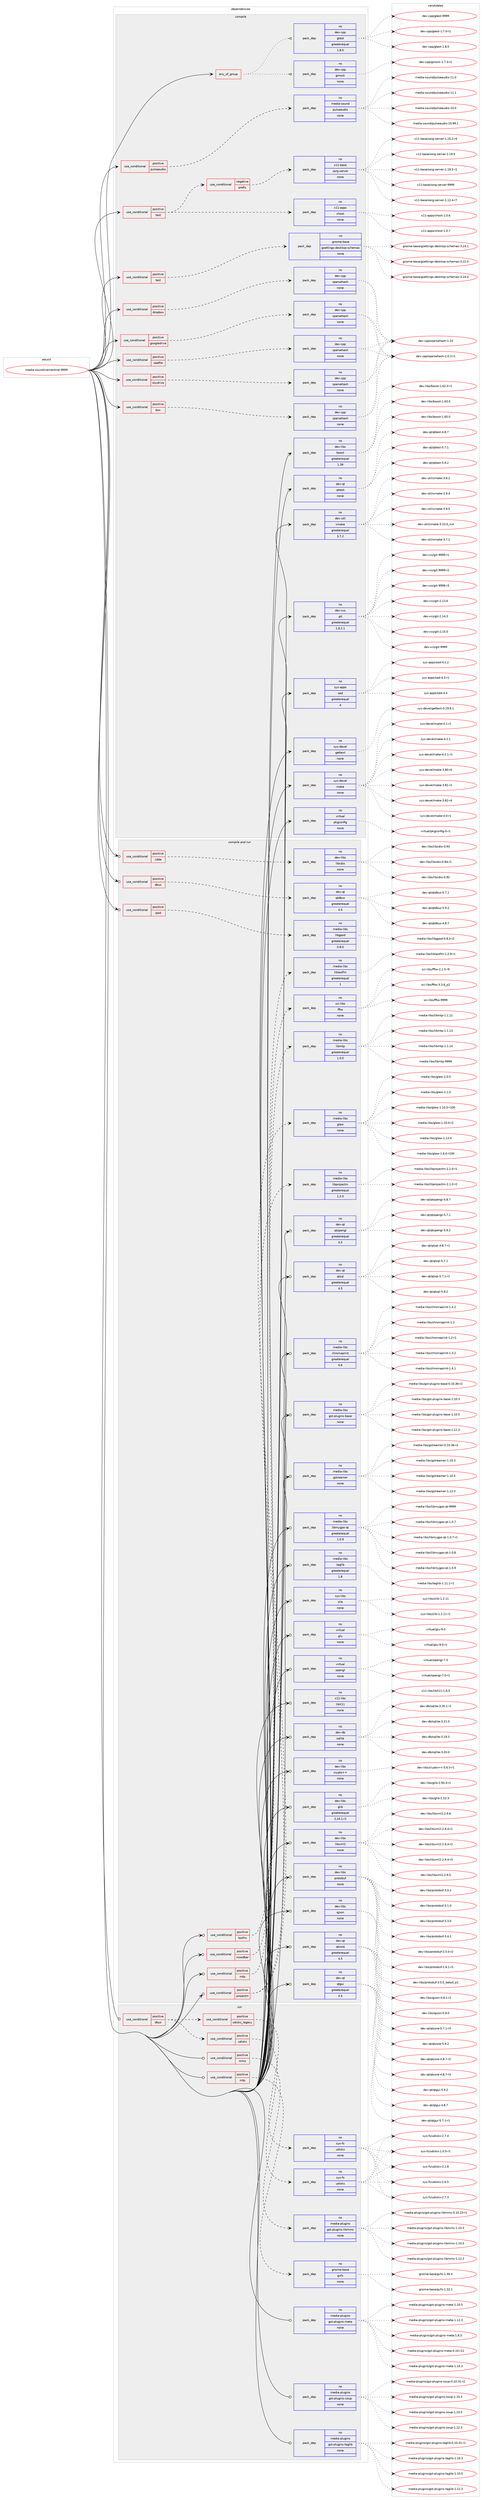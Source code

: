 digraph prolog {

# *************
# Graph options
# *************

newrank=true;
concentrate=true;
compound=true;
graph [rankdir=LR,fontname=Helvetica,fontsize=10,ranksep=1.5];#, ranksep=2.5, nodesep=0.2];
edge  [arrowhead=vee];
node  [fontname=Helvetica,fontsize=10];

# **********
# The ebuild
# **********

subgraph cluster_leftcol {
color=gray;
rank=same;
label=<<i>ebuild</i>>;
id [label="media-sound/clementine-9999", color=red, width=4, href="../media-sound/clementine-9999.svg"];
}

# ****************
# The dependencies
# ****************

subgraph cluster_midcol {
color=gray;
label=<<i>dependencies</i>>;
subgraph cluster_compile {
fillcolor="#eeeeee";
style=filled;
label=<<i>compile</i>>;
subgraph any5936 {
dependency379716 [label=<<TABLE BORDER="0" CELLBORDER="1" CELLSPACING="0" CELLPADDING="4"><TR><TD CELLPADDING="10">any_of_group</TD></TR></TABLE>>, shape=none, color=red];subgraph pack280543 {
dependency379717 [label=<<TABLE BORDER="0" CELLBORDER="1" CELLSPACING="0" CELLPADDING="4" WIDTH="220"><TR><TD ROWSPAN="6" CELLPADDING="30">pack_dep</TD></TR><TR><TD WIDTH="110">no</TD></TR><TR><TD>dev-cpp</TD></TR><TR><TD>gtest</TD></TR><TR><TD>greaterequal</TD></TR><TR><TD>1.8.0</TD></TR></TABLE>>, shape=none, color=blue];
}
dependency379716:e -> dependency379717:w [weight=20,style="dotted",arrowhead="oinv"];
subgraph pack280544 {
dependency379718 [label=<<TABLE BORDER="0" CELLBORDER="1" CELLSPACING="0" CELLPADDING="4" WIDTH="220"><TR><TD ROWSPAN="6" CELLPADDING="30">pack_dep</TD></TR><TR><TD WIDTH="110">no</TD></TR><TR><TD>dev-cpp</TD></TR><TR><TD>gmock</TD></TR><TR><TD>none</TD></TR><TR><TD></TD></TR></TABLE>>, shape=none, color=blue];
}
dependency379716:e -> dependency379718:w [weight=20,style="dotted",arrowhead="oinv"];
}
id:e -> dependency379716:w [weight=20,style="solid",arrowhead="vee"];
subgraph cond93076 {
dependency379719 [label=<<TABLE BORDER="0" CELLBORDER="1" CELLSPACING="0" CELLPADDING="4"><TR><TD ROWSPAN="3" CELLPADDING="10">use_conditional</TD></TR><TR><TD>positive</TD></TR><TR><TD>box</TD></TR></TABLE>>, shape=none, color=red];
subgraph pack280545 {
dependency379720 [label=<<TABLE BORDER="0" CELLBORDER="1" CELLSPACING="0" CELLPADDING="4" WIDTH="220"><TR><TD ROWSPAN="6" CELLPADDING="30">pack_dep</TD></TR><TR><TD WIDTH="110">no</TD></TR><TR><TD>dev-cpp</TD></TR><TR><TD>sparsehash</TD></TR><TR><TD>none</TD></TR><TR><TD></TD></TR></TABLE>>, shape=none, color=blue];
}
dependency379719:e -> dependency379720:w [weight=20,style="dashed",arrowhead="vee"];
}
id:e -> dependency379719:w [weight=20,style="solid",arrowhead="vee"];
subgraph cond93077 {
dependency379721 [label=<<TABLE BORDER="0" CELLBORDER="1" CELLSPACING="0" CELLPADDING="4"><TR><TD ROWSPAN="3" CELLPADDING="10">use_conditional</TD></TR><TR><TD>positive</TD></TR><TR><TD>dropbox</TD></TR></TABLE>>, shape=none, color=red];
subgraph pack280546 {
dependency379722 [label=<<TABLE BORDER="0" CELLBORDER="1" CELLSPACING="0" CELLPADDING="4" WIDTH="220"><TR><TD ROWSPAN="6" CELLPADDING="30">pack_dep</TD></TR><TR><TD WIDTH="110">no</TD></TR><TR><TD>dev-cpp</TD></TR><TR><TD>sparsehash</TD></TR><TR><TD>none</TD></TR><TR><TD></TD></TR></TABLE>>, shape=none, color=blue];
}
dependency379721:e -> dependency379722:w [weight=20,style="dashed",arrowhead="vee"];
}
id:e -> dependency379721:w [weight=20,style="solid",arrowhead="vee"];
subgraph cond93078 {
dependency379723 [label=<<TABLE BORDER="0" CELLBORDER="1" CELLSPACING="0" CELLPADDING="4"><TR><TD ROWSPAN="3" CELLPADDING="10">use_conditional</TD></TR><TR><TD>positive</TD></TR><TR><TD>googledrive</TD></TR></TABLE>>, shape=none, color=red];
subgraph pack280547 {
dependency379724 [label=<<TABLE BORDER="0" CELLBORDER="1" CELLSPACING="0" CELLPADDING="4" WIDTH="220"><TR><TD ROWSPAN="6" CELLPADDING="30">pack_dep</TD></TR><TR><TD WIDTH="110">no</TD></TR><TR><TD>dev-cpp</TD></TR><TR><TD>sparsehash</TD></TR><TR><TD>none</TD></TR><TR><TD></TD></TR></TABLE>>, shape=none, color=blue];
}
dependency379723:e -> dependency379724:w [weight=20,style="dashed",arrowhead="vee"];
}
id:e -> dependency379723:w [weight=20,style="solid",arrowhead="vee"];
subgraph cond93079 {
dependency379725 [label=<<TABLE BORDER="0" CELLBORDER="1" CELLSPACING="0" CELLPADDING="4"><TR><TD ROWSPAN="3" CELLPADDING="10">use_conditional</TD></TR><TR><TD>positive</TD></TR><TR><TD>pulseaudio</TD></TR></TABLE>>, shape=none, color=red];
subgraph pack280548 {
dependency379726 [label=<<TABLE BORDER="0" CELLBORDER="1" CELLSPACING="0" CELLPADDING="4" WIDTH="220"><TR><TD ROWSPAN="6" CELLPADDING="30">pack_dep</TD></TR><TR><TD WIDTH="110">no</TD></TR><TR><TD>media-sound</TD></TR><TR><TD>pulseaudio</TD></TR><TR><TD>none</TD></TR><TR><TD></TD></TR></TABLE>>, shape=none, color=blue];
}
dependency379725:e -> dependency379726:w [weight=20,style="dashed",arrowhead="vee"];
}
id:e -> dependency379725:w [weight=20,style="solid",arrowhead="vee"];
subgraph cond93080 {
dependency379727 [label=<<TABLE BORDER="0" CELLBORDER="1" CELLSPACING="0" CELLPADDING="4"><TR><TD ROWSPAN="3" CELLPADDING="10">use_conditional</TD></TR><TR><TD>positive</TD></TR><TR><TD>seafile</TD></TR></TABLE>>, shape=none, color=red];
subgraph pack280549 {
dependency379728 [label=<<TABLE BORDER="0" CELLBORDER="1" CELLSPACING="0" CELLPADDING="4" WIDTH="220"><TR><TD ROWSPAN="6" CELLPADDING="30">pack_dep</TD></TR><TR><TD WIDTH="110">no</TD></TR><TR><TD>dev-cpp</TD></TR><TR><TD>sparsehash</TD></TR><TR><TD>none</TD></TR><TR><TD></TD></TR></TABLE>>, shape=none, color=blue];
}
dependency379727:e -> dependency379728:w [weight=20,style="dashed",arrowhead="vee"];
}
id:e -> dependency379727:w [weight=20,style="solid",arrowhead="vee"];
subgraph cond93081 {
dependency379729 [label=<<TABLE BORDER="0" CELLBORDER="1" CELLSPACING="0" CELLPADDING="4"><TR><TD ROWSPAN="3" CELLPADDING="10">use_conditional</TD></TR><TR><TD>positive</TD></TR><TR><TD>skydrive</TD></TR></TABLE>>, shape=none, color=red];
subgraph pack280550 {
dependency379730 [label=<<TABLE BORDER="0" CELLBORDER="1" CELLSPACING="0" CELLPADDING="4" WIDTH="220"><TR><TD ROWSPAN="6" CELLPADDING="30">pack_dep</TD></TR><TR><TD WIDTH="110">no</TD></TR><TR><TD>dev-cpp</TD></TR><TR><TD>sparsehash</TD></TR><TR><TD>none</TD></TR><TR><TD></TD></TR></TABLE>>, shape=none, color=blue];
}
dependency379729:e -> dependency379730:w [weight=20,style="dashed",arrowhead="vee"];
}
id:e -> dependency379729:w [weight=20,style="solid",arrowhead="vee"];
subgraph cond93082 {
dependency379731 [label=<<TABLE BORDER="0" CELLBORDER="1" CELLSPACING="0" CELLPADDING="4"><TR><TD ROWSPAN="3" CELLPADDING="10">use_conditional</TD></TR><TR><TD>positive</TD></TR><TR><TD>test</TD></TR></TABLE>>, shape=none, color=red];
subgraph cond93083 {
dependency379732 [label=<<TABLE BORDER="0" CELLBORDER="1" CELLSPACING="0" CELLPADDING="4"><TR><TD ROWSPAN="3" CELLPADDING="10">use_conditional</TD></TR><TR><TD>negative</TD></TR><TR><TD>prefix</TD></TR></TABLE>>, shape=none, color=red];
subgraph pack280551 {
dependency379733 [label=<<TABLE BORDER="0" CELLBORDER="1" CELLSPACING="0" CELLPADDING="4" WIDTH="220"><TR><TD ROWSPAN="6" CELLPADDING="30">pack_dep</TD></TR><TR><TD WIDTH="110">no</TD></TR><TR><TD>x11-base</TD></TR><TR><TD>xorg-server</TD></TR><TR><TD>none</TD></TR><TR><TD></TD></TR></TABLE>>, shape=none, color=blue];
}
dependency379732:e -> dependency379733:w [weight=20,style="dashed",arrowhead="vee"];
}
dependency379731:e -> dependency379732:w [weight=20,style="dashed",arrowhead="vee"];
subgraph pack280552 {
dependency379734 [label=<<TABLE BORDER="0" CELLBORDER="1" CELLSPACING="0" CELLPADDING="4" WIDTH="220"><TR><TD ROWSPAN="6" CELLPADDING="30">pack_dep</TD></TR><TR><TD WIDTH="110">no</TD></TR><TR><TD>x11-apps</TD></TR><TR><TD>xhost</TD></TR><TR><TD>none</TD></TR><TR><TD></TD></TR></TABLE>>, shape=none, color=blue];
}
dependency379731:e -> dependency379734:w [weight=20,style="dashed",arrowhead="vee"];
}
id:e -> dependency379731:w [weight=20,style="solid",arrowhead="vee"];
subgraph cond93084 {
dependency379735 [label=<<TABLE BORDER="0" CELLBORDER="1" CELLSPACING="0" CELLPADDING="4"><TR><TD ROWSPAN="3" CELLPADDING="10">use_conditional</TD></TR><TR><TD>positive</TD></TR><TR><TD>test</TD></TR></TABLE>>, shape=none, color=red];
subgraph pack280553 {
dependency379736 [label=<<TABLE BORDER="0" CELLBORDER="1" CELLSPACING="0" CELLPADDING="4" WIDTH="220"><TR><TD ROWSPAN="6" CELLPADDING="30">pack_dep</TD></TR><TR><TD WIDTH="110">no</TD></TR><TR><TD>gnome-base</TD></TR><TR><TD>gsettings-desktop-schemas</TD></TR><TR><TD>none</TD></TR><TR><TD></TD></TR></TABLE>>, shape=none, color=blue];
}
dependency379735:e -> dependency379736:w [weight=20,style="dashed",arrowhead="vee"];
}
id:e -> dependency379735:w [weight=20,style="solid",arrowhead="vee"];
subgraph pack280554 {
dependency379737 [label=<<TABLE BORDER="0" CELLBORDER="1" CELLSPACING="0" CELLPADDING="4" WIDTH="220"><TR><TD ROWSPAN="6" CELLPADDING="30">pack_dep</TD></TR><TR><TD WIDTH="110">no</TD></TR><TR><TD>dev-libs</TD></TR><TR><TD>boost</TD></TR><TR><TD>greaterequal</TD></TR><TR><TD>1.39</TD></TR></TABLE>>, shape=none, color=blue];
}
id:e -> dependency379737:w [weight=20,style="solid",arrowhead="vee"];
subgraph pack280555 {
dependency379738 [label=<<TABLE BORDER="0" CELLBORDER="1" CELLSPACING="0" CELLPADDING="4" WIDTH="220"><TR><TD ROWSPAN="6" CELLPADDING="30">pack_dep</TD></TR><TR><TD WIDTH="110">no</TD></TR><TR><TD>dev-qt</TD></TR><TR><TD>qttest</TD></TR><TR><TD>none</TD></TR><TR><TD></TD></TR></TABLE>>, shape=none, color=blue];
}
id:e -> dependency379738:w [weight=20,style="solid",arrowhead="vee"];
subgraph pack280556 {
dependency379739 [label=<<TABLE BORDER="0" CELLBORDER="1" CELLSPACING="0" CELLPADDING="4" WIDTH="220"><TR><TD ROWSPAN="6" CELLPADDING="30">pack_dep</TD></TR><TR><TD WIDTH="110">no</TD></TR><TR><TD>dev-util</TD></TR><TR><TD>cmake</TD></TR><TR><TD>greaterequal</TD></TR><TR><TD>3.7.2</TD></TR></TABLE>>, shape=none, color=blue];
}
id:e -> dependency379739:w [weight=20,style="solid",arrowhead="vee"];
subgraph pack280557 {
dependency379740 [label=<<TABLE BORDER="0" CELLBORDER="1" CELLSPACING="0" CELLPADDING="4" WIDTH="220"><TR><TD ROWSPAN="6" CELLPADDING="30">pack_dep</TD></TR><TR><TD WIDTH="110">no</TD></TR><TR><TD>dev-vcs</TD></TR><TR><TD>git</TD></TR><TR><TD>greaterequal</TD></TR><TR><TD>1.8.2.1</TD></TR></TABLE>>, shape=none, color=blue];
}
id:e -> dependency379740:w [weight=20,style="solid",arrowhead="vee"];
subgraph pack280558 {
dependency379741 [label=<<TABLE BORDER="0" CELLBORDER="1" CELLSPACING="0" CELLPADDING="4" WIDTH="220"><TR><TD ROWSPAN="6" CELLPADDING="30">pack_dep</TD></TR><TR><TD WIDTH="110">no</TD></TR><TR><TD>sys-apps</TD></TR><TR><TD>sed</TD></TR><TR><TD>greaterequal</TD></TR><TR><TD>4</TD></TR></TABLE>>, shape=none, color=blue];
}
id:e -> dependency379741:w [weight=20,style="solid",arrowhead="vee"];
subgraph pack280559 {
dependency379742 [label=<<TABLE BORDER="0" CELLBORDER="1" CELLSPACING="0" CELLPADDING="4" WIDTH="220"><TR><TD ROWSPAN="6" CELLPADDING="30">pack_dep</TD></TR><TR><TD WIDTH="110">no</TD></TR><TR><TD>sys-devel</TD></TR><TR><TD>gettext</TD></TR><TR><TD>none</TD></TR><TR><TD></TD></TR></TABLE>>, shape=none, color=blue];
}
id:e -> dependency379742:w [weight=20,style="solid",arrowhead="vee"];
subgraph pack280560 {
dependency379743 [label=<<TABLE BORDER="0" CELLBORDER="1" CELLSPACING="0" CELLPADDING="4" WIDTH="220"><TR><TD ROWSPAN="6" CELLPADDING="30">pack_dep</TD></TR><TR><TD WIDTH="110">no</TD></TR><TR><TD>sys-devel</TD></TR><TR><TD>make</TD></TR><TR><TD>none</TD></TR><TR><TD></TD></TR></TABLE>>, shape=none, color=blue];
}
id:e -> dependency379743:w [weight=20,style="solid",arrowhead="vee"];
subgraph pack280561 {
dependency379744 [label=<<TABLE BORDER="0" CELLBORDER="1" CELLSPACING="0" CELLPADDING="4" WIDTH="220"><TR><TD ROWSPAN="6" CELLPADDING="30">pack_dep</TD></TR><TR><TD WIDTH="110">no</TD></TR><TR><TD>virtual</TD></TR><TR><TD>pkgconfig</TD></TR><TR><TD>none</TD></TR><TR><TD></TD></TR></TABLE>>, shape=none, color=blue];
}
id:e -> dependency379744:w [weight=20,style="solid",arrowhead="vee"];
}
subgraph cluster_compileandrun {
fillcolor="#eeeeee";
style=filled;
label=<<i>compile and run</i>>;
subgraph cond93085 {
dependency379745 [label=<<TABLE BORDER="0" CELLBORDER="1" CELLSPACING="0" CELLPADDING="4"><TR><TD ROWSPAN="3" CELLPADDING="10">use_conditional</TD></TR><TR><TD>positive</TD></TR><TR><TD>cdda</TD></TR></TABLE>>, shape=none, color=red];
subgraph pack280562 {
dependency379746 [label=<<TABLE BORDER="0" CELLBORDER="1" CELLSPACING="0" CELLPADDING="4" WIDTH="220"><TR><TD ROWSPAN="6" CELLPADDING="30">pack_dep</TD></TR><TR><TD WIDTH="110">no</TD></TR><TR><TD>dev-libs</TD></TR><TR><TD>libcdio</TD></TR><TR><TD>none</TD></TR><TR><TD></TD></TR></TABLE>>, shape=none, color=blue];
}
dependency379745:e -> dependency379746:w [weight=20,style="dashed",arrowhead="vee"];
}
id:e -> dependency379745:w [weight=20,style="solid",arrowhead="odotvee"];
subgraph cond93086 {
dependency379747 [label=<<TABLE BORDER="0" CELLBORDER="1" CELLSPACING="0" CELLPADDING="4"><TR><TD ROWSPAN="3" CELLPADDING="10">use_conditional</TD></TR><TR><TD>positive</TD></TR><TR><TD>dbus</TD></TR></TABLE>>, shape=none, color=red];
subgraph pack280563 {
dependency379748 [label=<<TABLE BORDER="0" CELLBORDER="1" CELLSPACING="0" CELLPADDING="4" WIDTH="220"><TR><TD ROWSPAN="6" CELLPADDING="30">pack_dep</TD></TR><TR><TD WIDTH="110">no</TD></TR><TR><TD>dev-qt</TD></TR><TR><TD>qtdbus</TD></TR><TR><TD>greaterequal</TD></TR><TR><TD>4.5</TD></TR></TABLE>>, shape=none, color=blue];
}
dependency379747:e -> dependency379748:w [weight=20,style="dashed",arrowhead="vee"];
}
id:e -> dependency379747:w [weight=20,style="solid",arrowhead="odotvee"];
subgraph cond93087 {
dependency379749 [label=<<TABLE BORDER="0" CELLBORDER="1" CELLSPACING="0" CELLPADDING="4"><TR><TD ROWSPAN="3" CELLPADDING="10">use_conditional</TD></TR><TR><TD>positive</TD></TR><TR><TD>ipod</TD></TR></TABLE>>, shape=none, color=red];
subgraph pack280564 {
dependency379750 [label=<<TABLE BORDER="0" CELLBORDER="1" CELLSPACING="0" CELLPADDING="4" WIDTH="220"><TR><TD ROWSPAN="6" CELLPADDING="30">pack_dep</TD></TR><TR><TD WIDTH="110">no</TD></TR><TR><TD>media-libs</TD></TR><TR><TD>libgpod</TD></TR><TR><TD>greaterequal</TD></TR><TR><TD>0.8.0</TD></TR></TABLE>>, shape=none, color=blue];
}
dependency379749:e -> dependency379750:w [weight=20,style="dashed",arrowhead="vee"];
}
id:e -> dependency379749:w [weight=20,style="solid",arrowhead="odotvee"];
subgraph cond93088 {
dependency379751 [label=<<TABLE BORDER="0" CELLBORDER="1" CELLSPACING="0" CELLPADDING="4"><TR><TD ROWSPAN="3" CELLPADDING="10">use_conditional</TD></TR><TR><TD>positive</TD></TR><TR><TD>lastfm</TD></TR></TABLE>>, shape=none, color=red];
subgraph pack280565 {
dependency379752 [label=<<TABLE BORDER="0" CELLBORDER="1" CELLSPACING="0" CELLPADDING="4" WIDTH="220"><TR><TD ROWSPAN="6" CELLPADDING="30">pack_dep</TD></TR><TR><TD WIDTH="110">no</TD></TR><TR><TD>media-libs</TD></TR><TR><TD>liblastfm</TD></TR><TR><TD>greaterequal</TD></TR><TR><TD>1</TD></TR></TABLE>>, shape=none, color=blue];
}
dependency379751:e -> dependency379752:w [weight=20,style="dashed",arrowhead="vee"];
}
id:e -> dependency379751:w [weight=20,style="solid",arrowhead="odotvee"];
subgraph cond93089 {
dependency379753 [label=<<TABLE BORDER="0" CELLBORDER="1" CELLSPACING="0" CELLPADDING="4"><TR><TD ROWSPAN="3" CELLPADDING="10">use_conditional</TD></TR><TR><TD>positive</TD></TR><TR><TD>moodbar</TD></TR></TABLE>>, shape=none, color=red];
subgraph pack280566 {
dependency379754 [label=<<TABLE BORDER="0" CELLBORDER="1" CELLSPACING="0" CELLPADDING="4" WIDTH="220"><TR><TD ROWSPAN="6" CELLPADDING="30">pack_dep</TD></TR><TR><TD WIDTH="110">no</TD></TR><TR><TD>sci-libs</TD></TR><TR><TD>fftw</TD></TR><TR><TD>none</TD></TR><TR><TD></TD></TR></TABLE>>, shape=none, color=blue];
}
dependency379753:e -> dependency379754:w [weight=20,style="dashed",arrowhead="vee"];
}
id:e -> dependency379753:w [weight=20,style="solid",arrowhead="odotvee"];
subgraph cond93090 {
dependency379755 [label=<<TABLE BORDER="0" CELLBORDER="1" CELLSPACING="0" CELLPADDING="4"><TR><TD ROWSPAN="3" CELLPADDING="10">use_conditional</TD></TR><TR><TD>positive</TD></TR><TR><TD>mtp</TD></TR></TABLE>>, shape=none, color=red];
subgraph pack280567 {
dependency379756 [label=<<TABLE BORDER="0" CELLBORDER="1" CELLSPACING="0" CELLPADDING="4" WIDTH="220"><TR><TD ROWSPAN="6" CELLPADDING="30">pack_dep</TD></TR><TR><TD WIDTH="110">no</TD></TR><TR><TD>media-libs</TD></TR><TR><TD>libmtp</TD></TR><TR><TD>greaterequal</TD></TR><TR><TD>1.0.0</TD></TR></TABLE>>, shape=none, color=blue];
}
dependency379755:e -> dependency379756:w [weight=20,style="dashed",arrowhead="vee"];
}
id:e -> dependency379755:w [weight=20,style="solid",arrowhead="odotvee"];
subgraph cond93091 {
dependency379757 [label=<<TABLE BORDER="0" CELLBORDER="1" CELLSPACING="0" CELLPADDING="4"><TR><TD ROWSPAN="3" CELLPADDING="10">use_conditional</TD></TR><TR><TD>positive</TD></TR><TR><TD>projectm</TD></TR></TABLE>>, shape=none, color=red];
subgraph pack280568 {
dependency379758 [label=<<TABLE BORDER="0" CELLBORDER="1" CELLSPACING="0" CELLPADDING="4" WIDTH="220"><TR><TD ROWSPAN="6" CELLPADDING="30">pack_dep</TD></TR><TR><TD WIDTH="110">no</TD></TR><TR><TD>media-libs</TD></TR><TR><TD>glew</TD></TR><TR><TD>none</TD></TR><TR><TD></TD></TR></TABLE>>, shape=none, color=blue];
}
dependency379757:e -> dependency379758:w [weight=20,style="dashed",arrowhead="vee"];
subgraph pack280569 {
dependency379759 [label=<<TABLE BORDER="0" CELLBORDER="1" CELLSPACING="0" CELLPADDING="4" WIDTH="220"><TR><TD ROWSPAN="6" CELLPADDING="30">pack_dep</TD></TR><TR><TD WIDTH="110">no</TD></TR><TR><TD>media-libs</TD></TR><TR><TD>libprojectm</TD></TR><TR><TD>greaterequal</TD></TR><TR><TD>1.2.0</TD></TR></TABLE>>, shape=none, color=blue];
}
dependency379757:e -> dependency379759:w [weight=20,style="dashed",arrowhead="vee"];
}
id:e -> dependency379757:w [weight=20,style="solid",arrowhead="odotvee"];
subgraph pack280570 {
dependency379760 [label=<<TABLE BORDER="0" CELLBORDER="1" CELLSPACING="0" CELLPADDING="4" WIDTH="220"><TR><TD ROWSPAN="6" CELLPADDING="30">pack_dep</TD></TR><TR><TD WIDTH="110">no</TD></TR><TR><TD>dev-db</TD></TR><TR><TD>sqlite</TD></TR><TR><TD>none</TD></TR><TR><TD></TD></TR></TABLE>>, shape=none, color=blue];
}
id:e -> dependency379760:w [weight=20,style="solid",arrowhead="odotvee"];
subgraph pack280571 {
dependency379761 [label=<<TABLE BORDER="0" CELLBORDER="1" CELLSPACING="0" CELLPADDING="4" WIDTH="220"><TR><TD ROWSPAN="6" CELLPADDING="30">pack_dep</TD></TR><TR><TD WIDTH="110">no</TD></TR><TR><TD>dev-libs</TD></TR><TR><TD>crypto++</TD></TR><TR><TD>none</TD></TR><TR><TD></TD></TR></TABLE>>, shape=none, color=blue];
}
id:e -> dependency379761:w [weight=20,style="solid",arrowhead="odotvee"];
subgraph pack280572 {
dependency379762 [label=<<TABLE BORDER="0" CELLBORDER="1" CELLSPACING="0" CELLPADDING="4" WIDTH="220"><TR><TD ROWSPAN="6" CELLPADDING="30">pack_dep</TD></TR><TR><TD WIDTH="110">no</TD></TR><TR><TD>dev-libs</TD></TR><TR><TD>glib</TD></TR><TR><TD>greaterequal</TD></TR><TR><TD>2.24.1-r1</TD></TR></TABLE>>, shape=none, color=blue];
}
id:e -> dependency379762:w [weight=20,style="solid",arrowhead="odotvee"];
subgraph pack280573 {
dependency379763 [label=<<TABLE BORDER="0" CELLBORDER="1" CELLSPACING="0" CELLPADDING="4" WIDTH="220"><TR><TD ROWSPAN="6" CELLPADDING="30">pack_dep</TD></TR><TR><TD WIDTH="110">no</TD></TR><TR><TD>dev-libs</TD></TR><TR><TD>libxml2</TD></TR><TR><TD>none</TD></TR><TR><TD></TD></TR></TABLE>>, shape=none, color=blue];
}
id:e -> dependency379763:w [weight=20,style="solid",arrowhead="odotvee"];
subgraph pack280574 {
dependency379764 [label=<<TABLE BORDER="0" CELLBORDER="1" CELLSPACING="0" CELLPADDING="4" WIDTH="220"><TR><TD ROWSPAN="6" CELLPADDING="30">pack_dep</TD></TR><TR><TD WIDTH="110">no</TD></TR><TR><TD>dev-libs</TD></TR><TR><TD>protobuf</TD></TR><TR><TD>none</TD></TR><TR><TD></TD></TR></TABLE>>, shape=none, color=blue];
}
id:e -> dependency379764:w [weight=20,style="solid",arrowhead="odotvee"];
subgraph pack280575 {
dependency379765 [label=<<TABLE BORDER="0" CELLBORDER="1" CELLSPACING="0" CELLPADDING="4" WIDTH="220"><TR><TD ROWSPAN="6" CELLPADDING="30">pack_dep</TD></TR><TR><TD WIDTH="110">no</TD></TR><TR><TD>dev-libs</TD></TR><TR><TD>qjson</TD></TR><TR><TD>none</TD></TR><TR><TD></TD></TR></TABLE>>, shape=none, color=blue];
}
id:e -> dependency379765:w [weight=20,style="solid",arrowhead="odotvee"];
subgraph pack280576 {
dependency379766 [label=<<TABLE BORDER="0" CELLBORDER="1" CELLSPACING="0" CELLPADDING="4" WIDTH="220"><TR><TD ROWSPAN="6" CELLPADDING="30">pack_dep</TD></TR><TR><TD WIDTH="110">no</TD></TR><TR><TD>dev-qt</TD></TR><TR><TD>qtcore</TD></TR><TR><TD>greaterequal</TD></TR><TR><TD>4.5</TD></TR></TABLE>>, shape=none, color=blue];
}
id:e -> dependency379766:w [weight=20,style="solid",arrowhead="odotvee"];
subgraph pack280577 {
dependency379767 [label=<<TABLE BORDER="0" CELLBORDER="1" CELLSPACING="0" CELLPADDING="4" WIDTH="220"><TR><TD ROWSPAN="6" CELLPADDING="30">pack_dep</TD></TR><TR><TD WIDTH="110">no</TD></TR><TR><TD>dev-qt</TD></TR><TR><TD>qtgui</TD></TR><TR><TD>greaterequal</TD></TR><TR><TD>4.5</TD></TR></TABLE>>, shape=none, color=blue];
}
id:e -> dependency379767:w [weight=20,style="solid",arrowhead="odotvee"];
subgraph pack280578 {
dependency379768 [label=<<TABLE BORDER="0" CELLBORDER="1" CELLSPACING="0" CELLPADDING="4" WIDTH="220"><TR><TD ROWSPAN="6" CELLPADDING="30">pack_dep</TD></TR><TR><TD WIDTH="110">no</TD></TR><TR><TD>dev-qt</TD></TR><TR><TD>qtopengl</TD></TR><TR><TD>greaterequal</TD></TR><TR><TD>4.5</TD></TR></TABLE>>, shape=none, color=blue];
}
id:e -> dependency379768:w [weight=20,style="solid",arrowhead="odotvee"];
subgraph pack280579 {
dependency379769 [label=<<TABLE BORDER="0" CELLBORDER="1" CELLSPACING="0" CELLPADDING="4" WIDTH="220"><TR><TD ROWSPAN="6" CELLPADDING="30">pack_dep</TD></TR><TR><TD WIDTH="110">no</TD></TR><TR><TD>dev-qt</TD></TR><TR><TD>qtsql</TD></TR><TR><TD>greaterequal</TD></TR><TR><TD>4.5</TD></TR></TABLE>>, shape=none, color=blue];
}
id:e -> dependency379769:w [weight=20,style="solid",arrowhead="odotvee"];
subgraph pack280580 {
dependency379770 [label=<<TABLE BORDER="0" CELLBORDER="1" CELLSPACING="0" CELLPADDING="4" WIDTH="220"><TR><TD ROWSPAN="6" CELLPADDING="30">pack_dep</TD></TR><TR><TD WIDTH="110">no</TD></TR><TR><TD>media-libs</TD></TR><TR><TD>chromaprint</TD></TR><TR><TD>greaterequal</TD></TR><TR><TD>0.6</TD></TR></TABLE>>, shape=none, color=blue];
}
id:e -> dependency379770:w [weight=20,style="solid",arrowhead="odotvee"];
subgraph pack280581 {
dependency379771 [label=<<TABLE BORDER="0" CELLBORDER="1" CELLSPACING="0" CELLPADDING="4" WIDTH="220"><TR><TD ROWSPAN="6" CELLPADDING="30">pack_dep</TD></TR><TR><TD WIDTH="110">no</TD></TR><TR><TD>media-libs</TD></TR><TR><TD>gst-plugins-base</TD></TR><TR><TD>none</TD></TR><TR><TD></TD></TR></TABLE>>, shape=none, color=blue];
}
id:e -> dependency379771:w [weight=20,style="solid",arrowhead="odotvee"];
subgraph pack280582 {
dependency379772 [label=<<TABLE BORDER="0" CELLBORDER="1" CELLSPACING="0" CELLPADDING="4" WIDTH="220"><TR><TD ROWSPAN="6" CELLPADDING="30">pack_dep</TD></TR><TR><TD WIDTH="110">no</TD></TR><TR><TD>media-libs</TD></TR><TR><TD>gstreamer</TD></TR><TR><TD>none</TD></TR><TR><TD></TD></TR></TABLE>>, shape=none, color=blue];
}
id:e -> dependency379772:w [weight=20,style="solid",arrowhead="odotvee"];
subgraph pack280583 {
dependency379773 [label=<<TABLE BORDER="0" CELLBORDER="1" CELLSPACING="0" CELLPADDING="4" WIDTH="220"><TR><TD ROWSPAN="6" CELLPADDING="30">pack_dep</TD></TR><TR><TD WIDTH="110">no</TD></TR><TR><TD>media-libs</TD></TR><TR><TD>libmygpo-qt</TD></TR><TR><TD>greaterequal</TD></TR><TR><TD>1.0.9</TD></TR></TABLE>>, shape=none, color=blue];
}
id:e -> dependency379773:w [weight=20,style="solid",arrowhead="odotvee"];
subgraph pack280584 {
dependency379774 [label=<<TABLE BORDER="0" CELLBORDER="1" CELLSPACING="0" CELLPADDING="4" WIDTH="220"><TR><TD ROWSPAN="6" CELLPADDING="30">pack_dep</TD></TR><TR><TD WIDTH="110">no</TD></TR><TR><TD>media-libs</TD></TR><TR><TD>taglib</TD></TR><TR><TD>greaterequal</TD></TR><TR><TD>1.8</TD></TR></TABLE>>, shape=none, color=blue];
}
id:e -> dependency379774:w [weight=20,style="solid",arrowhead="odotvee"];
subgraph pack280585 {
dependency379775 [label=<<TABLE BORDER="0" CELLBORDER="1" CELLSPACING="0" CELLPADDING="4" WIDTH="220"><TR><TD ROWSPAN="6" CELLPADDING="30">pack_dep</TD></TR><TR><TD WIDTH="110">no</TD></TR><TR><TD>sys-libs</TD></TR><TR><TD>zlib</TD></TR><TR><TD>none</TD></TR><TR><TD></TD></TR></TABLE>>, shape=none, color=blue];
}
id:e -> dependency379775:w [weight=20,style="solid",arrowhead="odotvee"];
subgraph pack280586 {
dependency379776 [label=<<TABLE BORDER="0" CELLBORDER="1" CELLSPACING="0" CELLPADDING="4" WIDTH="220"><TR><TD ROWSPAN="6" CELLPADDING="30">pack_dep</TD></TR><TR><TD WIDTH="110">no</TD></TR><TR><TD>virtual</TD></TR><TR><TD>glu</TD></TR><TR><TD>none</TD></TR><TR><TD></TD></TR></TABLE>>, shape=none, color=blue];
}
id:e -> dependency379776:w [weight=20,style="solid",arrowhead="odotvee"];
subgraph pack280587 {
dependency379777 [label=<<TABLE BORDER="0" CELLBORDER="1" CELLSPACING="0" CELLPADDING="4" WIDTH="220"><TR><TD ROWSPAN="6" CELLPADDING="30">pack_dep</TD></TR><TR><TD WIDTH="110">no</TD></TR><TR><TD>virtual</TD></TR><TR><TD>opengl</TD></TR><TR><TD>none</TD></TR><TR><TD></TD></TR></TABLE>>, shape=none, color=blue];
}
id:e -> dependency379777:w [weight=20,style="solid",arrowhead="odotvee"];
subgraph pack280588 {
dependency379778 [label=<<TABLE BORDER="0" CELLBORDER="1" CELLSPACING="0" CELLPADDING="4" WIDTH="220"><TR><TD ROWSPAN="6" CELLPADDING="30">pack_dep</TD></TR><TR><TD WIDTH="110">no</TD></TR><TR><TD>x11-libs</TD></TR><TR><TD>libX11</TD></TR><TR><TD>none</TD></TR><TR><TD></TD></TR></TABLE>>, shape=none, color=blue];
}
id:e -> dependency379778:w [weight=20,style="solid",arrowhead="odotvee"];
}
subgraph cluster_run {
fillcolor="#eeeeee";
style=filled;
label=<<i>run</i>>;
subgraph cond93092 {
dependency379779 [label=<<TABLE BORDER="0" CELLBORDER="1" CELLSPACING="0" CELLPADDING="4"><TR><TD ROWSPAN="3" CELLPADDING="10">use_conditional</TD></TR><TR><TD>positive</TD></TR><TR><TD>dbus</TD></TR></TABLE>>, shape=none, color=red];
subgraph cond93093 {
dependency379780 [label=<<TABLE BORDER="0" CELLBORDER="1" CELLSPACING="0" CELLPADDING="4"><TR><TD ROWSPAN="3" CELLPADDING="10">use_conditional</TD></TR><TR><TD>positive</TD></TR><TR><TD>udisks</TD></TR></TABLE>>, shape=none, color=red];
subgraph pack280589 {
dependency379781 [label=<<TABLE BORDER="0" CELLBORDER="1" CELLSPACING="0" CELLPADDING="4" WIDTH="220"><TR><TD ROWSPAN="6" CELLPADDING="30">pack_dep</TD></TR><TR><TD WIDTH="110">no</TD></TR><TR><TD>sys-fs</TD></TR><TR><TD>udisks</TD></TR><TR><TD>none</TD></TR><TR><TD></TD></TR></TABLE>>, shape=none, color=blue];
}
dependency379780:e -> dependency379781:w [weight=20,style="dashed",arrowhead="vee"];
}
dependency379779:e -> dependency379780:w [weight=20,style="dashed",arrowhead="vee"];
subgraph cond93094 {
dependency379782 [label=<<TABLE BORDER="0" CELLBORDER="1" CELLSPACING="0" CELLPADDING="4"><TR><TD ROWSPAN="3" CELLPADDING="10">use_conditional</TD></TR><TR><TD>positive</TD></TR><TR><TD>udisks_legacy</TD></TR></TABLE>>, shape=none, color=red];
subgraph pack280590 {
dependency379783 [label=<<TABLE BORDER="0" CELLBORDER="1" CELLSPACING="0" CELLPADDING="4" WIDTH="220"><TR><TD ROWSPAN="6" CELLPADDING="30">pack_dep</TD></TR><TR><TD WIDTH="110">no</TD></TR><TR><TD>sys-fs</TD></TR><TR><TD>udisks</TD></TR><TR><TD>none</TD></TR><TR><TD></TD></TR></TABLE>>, shape=none, color=blue];
}
dependency379782:e -> dependency379783:w [weight=20,style="dashed",arrowhead="vee"];
}
dependency379779:e -> dependency379782:w [weight=20,style="dashed",arrowhead="vee"];
}
id:e -> dependency379779:w [weight=20,style="solid",arrowhead="odot"];
subgraph cond93095 {
dependency379784 [label=<<TABLE BORDER="0" CELLBORDER="1" CELLSPACING="0" CELLPADDING="4"><TR><TD ROWSPAN="3" CELLPADDING="10">use_conditional</TD></TR><TR><TD>positive</TD></TR><TR><TD>mms</TD></TR></TABLE>>, shape=none, color=red];
subgraph pack280591 {
dependency379785 [label=<<TABLE BORDER="0" CELLBORDER="1" CELLSPACING="0" CELLPADDING="4" WIDTH="220"><TR><TD ROWSPAN="6" CELLPADDING="30">pack_dep</TD></TR><TR><TD WIDTH="110">no</TD></TR><TR><TD>media-plugins</TD></TR><TR><TD>gst-plugins-libmms</TD></TR><TR><TD>none</TD></TR><TR><TD></TD></TR></TABLE>>, shape=none, color=blue];
}
dependency379784:e -> dependency379785:w [weight=20,style="dashed",arrowhead="vee"];
}
id:e -> dependency379784:w [weight=20,style="solid",arrowhead="odot"];
subgraph cond93096 {
dependency379786 [label=<<TABLE BORDER="0" CELLBORDER="1" CELLSPACING="0" CELLPADDING="4"><TR><TD ROWSPAN="3" CELLPADDING="10">use_conditional</TD></TR><TR><TD>positive</TD></TR><TR><TD>mtp</TD></TR></TABLE>>, shape=none, color=red];
subgraph pack280592 {
dependency379787 [label=<<TABLE BORDER="0" CELLBORDER="1" CELLSPACING="0" CELLPADDING="4" WIDTH="220"><TR><TD ROWSPAN="6" CELLPADDING="30">pack_dep</TD></TR><TR><TD WIDTH="110">no</TD></TR><TR><TD>gnome-base</TD></TR><TR><TD>gvfs</TD></TR><TR><TD>none</TD></TR><TR><TD></TD></TR></TABLE>>, shape=none, color=blue];
}
dependency379786:e -> dependency379787:w [weight=20,style="dashed",arrowhead="vee"];
}
id:e -> dependency379786:w [weight=20,style="solid",arrowhead="odot"];
subgraph pack280593 {
dependency379788 [label=<<TABLE BORDER="0" CELLBORDER="1" CELLSPACING="0" CELLPADDING="4" WIDTH="220"><TR><TD ROWSPAN="6" CELLPADDING="30">pack_dep</TD></TR><TR><TD WIDTH="110">no</TD></TR><TR><TD>media-plugins</TD></TR><TR><TD>gst-plugins-meta</TD></TR><TR><TD>none</TD></TR><TR><TD></TD></TR></TABLE>>, shape=none, color=blue];
}
id:e -> dependency379788:w [weight=20,style="solid",arrowhead="odot"];
subgraph pack280594 {
dependency379789 [label=<<TABLE BORDER="0" CELLBORDER="1" CELLSPACING="0" CELLPADDING="4" WIDTH="220"><TR><TD ROWSPAN="6" CELLPADDING="30">pack_dep</TD></TR><TR><TD WIDTH="110">no</TD></TR><TR><TD>media-plugins</TD></TR><TR><TD>gst-plugins-soup</TD></TR><TR><TD>none</TD></TR><TR><TD></TD></TR></TABLE>>, shape=none, color=blue];
}
id:e -> dependency379789:w [weight=20,style="solid",arrowhead="odot"];
subgraph pack280595 {
dependency379790 [label=<<TABLE BORDER="0" CELLBORDER="1" CELLSPACING="0" CELLPADDING="4" WIDTH="220"><TR><TD ROWSPAN="6" CELLPADDING="30">pack_dep</TD></TR><TR><TD WIDTH="110">no</TD></TR><TR><TD>media-plugins</TD></TR><TR><TD>gst-plugins-taglib</TD></TR><TR><TD>none</TD></TR><TR><TD></TD></TR></TABLE>>, shape=none, color=blue];
}
id:e -> dependency379790:w [weight=20,style="solid",arrowhead="odot"];
}
}

# **************
# The candidates
# **************

subgraph cluster_choices {
rank=same;
color=gray;
label=<<i>candidates</i>>;

subgraph choice280543 {
color=black;
nodesep=1;
choice1001011184599112112471031161011151164549465546484511449 [label="dev-cpp/gtest-1.7.0-r1", color=red, width=4,href="../dev-cpp/gtest-1.7.0-r1.svg"];
choice100101118459911211247103116101115116454946564648 [label="dev-cpp/gtest-1.8.0", color=red, width=4,href="../dev-cpp/gtest-1.8.0.svg"];
choice1001011184599112112471031161011151164557575757 [label="dev-cpp/gtest-9999", color=red, width=4,href="../dev-cpp/gtest-9999.svg"];
dependency379717:e -> choice1001011184599112112471031161011151164549465546484511449:w [style=dotted,weight="100"];
dependency379717:e -> choice100101118459911211247103116101115116454946564648:w [style=dotted,weight="100"];
dependency379717:e -> choice1001011184599112112471031161011151164557575757:w [style=dotted,weight="100"];
}
subgraph choice280544 {
color=black;
nodesep=1;
choice100101118459911211247103109111991074549465546484511449 [label="dev-cpp/gmock-1.7.0-r1", color=red, width=4,href="../dev-cpp/gmock-1.7.0-r1.svg"];
dependency379718:e -> choice100101118459911211247103109111991074549465546484511449:w [style=dotted,weight="100"];
}
subgraph choice280545 {
color=black;
nodesep=1;
choice10010111845991121124711511297114115101104971151044549464948 [label="dev-cpp/sparsehash-1.10", color=red, width=4,href="../dev-cpp/sparsehash-1.10.svg"];
choice10010111845991121124711511297114115101104971151044550464846514511449 [label="dev-cpp/sparsehash-2.0.3-r1", color=red, width=4,href="../dev-cpp/sparsehash-2.0.3-r1.svg"];
dependency379720:e -> choice10010111845991121124711511297114115101104971151044549464948:w [style=dotted,weight="100"];
dependency379720:e -> choice10010111845991121124711511297114115101104971151044550464846514511449:w [style=dotted,weight="100"];
}
subgraph choice280546 {
color=black;
nodesep=1;
choice10010111845991121124711511297114115101104971151044549464948 [label="dev-cpp/sparsehash-1.10", color=red, width=4,href="../dev-cpp/sparsehash-1.10.svg"];
choice10010111845991121124711511297114115101104971151044550464846514511449 [label="dev-cpp/sparsehash-2.0.3-r1", color=red, width=4,href="../dev-cpp/sparsehash-2.0.3-r1.svg"];
dependency379722:e -> choice10010111845991121124711511297114115101104971151044549464948:w [style=dotted,weight="100"];
dependency379722:e -> choice10010111845991121124711511297114115101104971151044550464846514511449:w [style=dotted,weight="100"];
}
subgraph choice280547 {
color=black;
nodesep=1;
choice10010111845991121124711511297114115101104971151044549464948 [label="dev-cpp/sparsehash-1.10", color=red, width=4,href="../dev-cpp/sparsehash-1.10.svg"];
choice10010111845991121124711511297114115101104971151044550464846514511449 [label="dev-cpp/sparsehash-2.0.3-r1", color=red, width=4,href="../dev-cpp/sparsehash-2.0.3-r1.svg"];
dependency379724:e -> choice10010111845991121124711511297114115101104971151044549464948:w [style=dotted,weight="100"];
dependency379724:e -> choice10010111845991121124711511297114115101104971151044550464846514511449:w [style=dotted,weight="100"];
}
subgraph choice280548 {
color=black;
nodesep=1;
choice109101100105974511511111711010047112117108115101971171001051114549484648 [label="media-sound/pulseaudio-10.0", color=red, width=4,href="../media-sound/pulseaudio-10.0.svg"];
choice109101100105974511511111711010047112117108115101971171001051114549484657574649 [label="media-sound/pulseaudio-10.99.1", color=red, width=4,href="../media-sound/pulseaudio-10.99.1.svg"];
choice109101100105974511511111711010047112117108115101971171001051114549494648 [label="media-sound/pulseaudio-11.0", color=red, width=4,href="../media-sound/pulseaudio-11.0.svg"];
choice109101100105974511511111711010047112117108115101971171001051114549494649 [label="media-sound/pulseaudio-11.1", color=red, width=4,href="../media-sound/pulseaudio-11.1.svg"];
dependency379726:e -> choice109101100105974511511111711010047112117108115101971171001051114549484648:w [style=dotted,weight="100"];
dependency379726:e -> choice109101100105974511511111711010047112117108115101971171001051114549484657574649:w [style=dotted,weight="100"];
dependency379726:e -> choice109101100105974511511111711010047112117108115101971171001051114549494648:w [style=dotted,weight="100"];
dependency379726:e -> choice109101100105974511511111711010047112117108115101971171001051114549494649:w [style=dotted,weight="100"];
}
subgraph choice280549 {
color=black;
nodesep=1;
choice10010111845991121124711511297114115101104971151044549464948 [label="dev-cpp/sparsehash-1.10", color=red, width=4,href="../dev-cpp/sparsehash-1.10.svg"];
choice10010111845991121124711511297114115101104971151044550464846514511449 [label="dev-cpp/sparsehash-2.0.3-r1", color=red, width=4,href="../dev-cpp/sparsehash-2.0.3-r1.svg"];
dependency379728:e -> choice10010111845991121124711511297114115101104971151044549464948:w [style=dotted,weight="100"];
dependency379728:e -> choice10010111845991121124711511297114115101104971151044550464846514511449:w [style=dotted,weight="100"];
}
subgraph choice280550 {
color=black;
nodesep=1;
choice10010111845991121124711511297114115101104971151044549464948 [label="dev-cpp/sparsehash-1.10", color=red, width=4,href="../dev-cpp/sparsehash-1.10.svg"];
choice10010111845991121124711511297114115101104971151044550464846514511449 [label="dev-cpp/sparsehash-2.0.3-r1", color=red, width=4,href="../dev-cpp/sparsehash-2.0.3-r1.svg"];
dependency379730:e -> choice10010111845991121124711511297114115101104971151044549464948:w [style=dotted,weight="100"];
dependency379730:e -> choice10010111845991121124711511297114115101104971151044550464846514511449:w [style=dotted,weight="100"];
}
subgraph choice280551 {
color=black;
nodesep=1;
choice12049494598971151014712011111410345115101114118101114454946495046524511455 [label="x11-base/xorg-server-1.12.4-r7", color=red, width=4,href="../x11-base/xorg-server-1.12.4-r7.svg"];
choice12049494598971151014712011111410345115101114118101114454946495346504511452 [label="x11-base/xorg-server-1.15.2-r4", color=red, width=4,href="../x11-base/xorg-server-1.15.2-r4.svg"];
choice1204949459897115101471201111141034511510111411810111445494649574653 [label="x11-base/xorg-server-1.19.5", color=red, width=4,href="../x11-base/xorg-server-1.19.5.svg"];
choice12049494598971151014712011111410345115101114118101114454946495746534511449 [label="x11-base/xorg-server-1.19.5-r1", color=red, width=4,href="../x11-base/xorg-server-1.19.5-r1.svg"];
choice120494945989711510147120111114103451151011141181011144557575757 [label="x11-base/xorg-server-9999", color=red, width=4,href="../x11-base/xorg-server-9999.svg"];
dependency379733:e -> choice12049494598971151014712011111410345115101114118101114454946495046524511455:w [style=dotted,weight="100"];
dependency379733:e -> choice12049494598971151014712011111410345115101114118101114454946495346504511452:w [style=dotted,weight="100"];
dependency379733:e -> choice1204949459897115101471201111141034511510111411810111445494649574653:w [style=dotted,weight="100"];
dependency379733:e -> choice12049494598971151014712011111410345115101114118101114454946495746534511449:w [style=dotted,weight="100"];
dependency379733:e -> choice120494945989711510147120111114103451151011141181011144557575757:w [style=dotted,weight="100"];
}
subgraph choice280552 {
color=black;
nodesep=1;
choice1204949459711211211547120104111115116454946484654 [label="x11-apps/xhost-1.0.6", color=red, width=4,href="../x11-apps/xhost-1.0.6.svg"];
choice1204949459711211211547120104111115116454946484655 [label="x11-apps/xhost-1.0.7", color=red, width=4,href="../x11-apps/xhost-1.0.7.svg"];
dependency379734:e -> choice1204949459711211211547120104111115116454946484654:w [style=dotted,weight="100"];
dependency379734:e -> choice1204949459711211211547120104111115116454946484655:w [style=dotted,weight="100"];
}
subgraph choice280553 {
color=black;
nodesep=1;
choice103110111109101459897115101471031151011161161051101031154510010111510711611111245115991041011099711545514650504648 [label="gnome-base/gsettings-desktop-schemas-3.22.0", color=red, width=4,href="../gnome-base/gsettings-desktop-schemas-3.22.0.svg"];
choice103110111109101459897115101471031151011161161051101031154510010111510711611111245115991041011099711545514650524648 [label="gnome-base/gsettings-desktop-schemas-3.24.0", color=red, width=4,href="../gnome-base/gsettings-desktop-schemas-3.24.0.svg"];
choice103110111109101459897115101471031151011161161051101031154510010111510711611111245115991041011099711545514650524649 [label="gnome-base/gsettings-desktop-schemas-3.24.1", color=red, width=4,href="../gnome-base/gsettings-desktop-schemas-3.24.1.svg"];
dependency379736:e -> choice103110111109101459897115101471031151011161161051101031154510010111510711611111245115991041011099711545514650504648:w [style=dotted,weight="100"];
dependency379736:e -> choice103110111109101459897115101471031151011161161051101031154510010111510711611111245115991041011099711545514650524648:w [style=dotted,weight="100"];
dependency379736:e -> choice103110111109101459897115101471031151011161161051101031154510010111510711611111245115991041011099711545514650524649:w [style=dotted,weight="100"];
}
subgraph choice280554 {
color=black;
nodesep=1;
choice10010111845108105981154798111111115116454946545046484511449 [label="dev-libs/boost-1.62.0-r1", color=red, width=4,href="../dev-libs/boost-1.62.0-r1.svg"];
choice1001011184510810598115479811111111511645494654514648 [label="dev-libs/boost-1.63.0", color=red, width=4,href="../dev-libs/boost-1.63.0.svg"];
choice1001011184510810598115479811111111511645494654534648 [label="dev-libs/boost-1.65.0", color=red, width=4,href="../dev-libs/boost-1.65.0.svg"];
dependency379737:e -> choice10010111845108105981154798111111115116454946545046484511449:w [style=dotted,weight="100"];
dependency379737:e -> choice1001011184510810598115479811111111511645494654514648:w [style=dotted,weight="100"];
dependency379737:e -> choice1001011184510810598115479811111111511645494654534648:w [style=dotted,weight="100"];
}
subgraph choice280555 {
color=black;
nodesep=1;
choice1001011184511311647113116116101115116455246564655 [label="dev-qt/qttest-4.8.7", color=red, width=4,href="../dev-qt/qttest-4.8.7.svg"];
choice1001011184511311647113116116101115116455346554649 [label="dev-qt/qttest-5.7.1", color=red, width=4,href="../dev-qt/qttest-5.7.1.svg"];
choice1001011184511311647113116116101115116455346574650 [label="dev-qt/qttest-5.9.2", color=red, width=4,href="../dev-qt/qttest-5.9.2.svg"];
dependency379738:e -> choice1001011184511311647113116116101115116455246564655:w [style=dotted,weight="100"];
dependency379738:e -> choice1001011184511311647113116116101115116455346554649:w [style=dotted,weight="100"];
dependency379738:e -> choice1001011184511311647113116116101115116455346574650:w [style=dotted,weight="100"];
}
subgraph choice280556 {
color=black;
nodesep=1;
choice1001011184511711610510847991099710710145514649484648951149952 [label="dev-util/cmake-3.10.0_rc4", color=red, width=4,href="../dev-util/cmake-3.10.0_rc4.svg"];
choice10010111845117116105108479910997107101455146554650 [label="dev-util/cmake-3.7.2", color=red, width=4,href="../dev-util/cmake-3.7.2.svg"];
choice10010111845117116105108479910997107101455146564650 [label="dev-util/cmake-3.8.2", color=red, width=4,href="../dev-util/cmake-3.8.2.svg"];
choice10010111845117116105108479910997107101455146574652 [label="dev-util/cmake-3.9.4", color=red, width=4,href="../dev-util/cmake-3.9.4.svg"];
choice10010111845117116105108479910997107101455146574653 [label="dev-util/cmake-3.9.5", color=red, width=4,href="../dev-util/cmake-3.9.5.svg"];
dependency379739:e -> choice1001011184511711610510847991099710710145514649484648951149952:w [style=dotted,weight="100"];
dependency379739:e -> choice10010111845117116105108479910997107101455146554650:w [style=dotted,weight="100"];
dependency379739:e -> choice10010111845117116105108479910997107101455146564650:w [style=dotted,weight="100"];
dependency379739:e -> choice10010111845117116105108479910997107101455146574652:w [style=dotted,weight="100"];
dependency379739:e -> choice10010111845117116105108479910997107101455146574653:w [style=dotted,weight="100"];
}
subgraph choice280557 {
color=black;
nodesep=1;
choice10010111845118991154710310511645504649514654 [label="dev-vcs/git-2.13.6", color=red, width=4,href="../dev-vcs/git-2.13.6.svg"];
choice10010111845118991154710310511645504649524651 [label="dev-vcs/git-2.14.3", color=red, width=4,href="../dev-vcs/git-2.14.3.svg"];
choice10010111845118991154710310511645504649534648 [label="dev-vcs/git-2.15.0", color=red, width=4,href="../dev-vcs/git-2.15.0.svg"];
choice1001011184511899115471031051164557575757 [label="dev-vcs/git-9999", color=red, width=4,href="../dev-vcs/git-9999.svg"];
choice10010111845118991154710310511645575757574511449 [label="dev-vcs/git-9999-r1", color=red, width=4,href="../dev-vcs/git-9999-r1.svg"];
choice10010111845118991154710310511645575757574511450 [label="dev-vcs/git-9999-r2", color=red, width=4,href="../dev-vcs/git-9999-r2.svg"];
choice10010111845118991154710310511645575757574511451 [label="dev-vcs/git-9999-r3", color=red, width=4,href="../dev-vcs/git-9999-r3.svg"];
dependency379740:e -> choice10010111845118991154710310511645504649514654:w [style=dotted,weight="100"];
dependency379740:e -> choice10010111845118991154710310511645504649524651:w [style=dotted,weight="100"];
dependency379740:e -> choice10010111845118991154710310511645504649534648:w [style=dotted,weight="100"];
dependency379740:e -> choice1001011184511899115471031051164557575757:w [style=dotted,weight="100"];
dependency379740:e -> choice10010111845118991154710310511645575757574511449:w [style=dotted,weight="100"];
dependency379740:e -> choice10010111845118991154710310511645575757574511450:w [style=dotted,weight="100"];
dependency379740:e -> choice10010111845118991154710310511645575757574511451:w [style=dotted,weight="100"];
}
subgraph choice280558 {
color=black;
nodesep=1;
choice115121115459711211211547115101100455246504650 [label="sys-apps/sed-4.2.2", color=red, width=4,href="../sys-apps/sed-4.2.2.svg"];
choice115121115459711211211547115101100455246514511449 [label="sys-apps/sed-4.3-r1", color=red, width=4,href="../sys-apps/sed-4.3-r1.svg"];
choice11512111545971121121154711510110045524652 [label="sys-apps/sed-4.4", color=red, width=4,href="../sys-apps/sed-4.4.svg"];
dependency379741:e -> choice115121115459711211211547115101100455246504650:w [style=dotted,weight="100"];
dependency379741:e -> choice115121115459711211211547115101100455246514511449:w [style=dotted,weight="100"];
dependency379741:e -> choice11512111545971121121154711510110045524652:w [style=dotted,weight="100"];
}
subgraph choice280559 {
color=black;
nodesep=1;
choice1151211154510010111810110847103101116116101120116454846495746564649 [label="sys-devel/gettext-0.19.8.1", color=red, width=4,href="../sys-devel/gettext-0.19.8.1.svg"];
dependency379742:e -> choice1151211154510010111810110847103101116116101120116454846495746564649:w [style=dotted,weight="100"];
}
subgraph choice280560 {
color=black;
nodesep=1;
choice11512111545100101118101108471099710710145514656484511452 [label="sys-devel/make-3.80-r4", color=red, width=4,href="../sys-devel/make-3.80-r4.svg"];
choice11512111545100101118101108471099710710145514656494511450 [label="sys-devel/make-3.81-r2", color=red, width=4,href="../sys-devel/make-3.81-r2.svg"];
choice11512111545100101118101108471099710710145514656504511452 [label="sys-devel/make-3.82-r4", color=red, width=4,href="../sys-devel/make-3.82-r4.svg"];
choice115121115451001011181011084710997107101455246484511449 [label="sys-devel/make-4.0-r1", color=red, width=4,href="../sys-devel/make-4.0-r1.svg"];
choice115121115451001011181011084710997107101455246494511449 [label="sys-devel/make-4.1-r1", color=red, width=4,href="../sys-devel/make-4.1-r1.svg"];
choice115121115451001011181011084710997107101455246504649 [label="sys-devel/make-4.2.1", color=red, width=4,href="../sys-devel/make-4.2.1.svg"];
choice1151211154510010111810110847109971071014552465046494511449 [label="sys-devel/make-4.2.1-r1", color=red, width=4,href="../sys-devel/make-4.2.1-r1.svg"];
dependency379743:e -> choice11512111545100101118101108471099710710145514656484511452:w [style=dotted,weight="100"];
dependency379743:e -> choice11512111545100101118101108471099710710145514656494511450:w [style=dotted,weight="100"];
dependency379743:e -> choice11512111545100101118101108471099710710145514656504511452:w [style=dotted,weight="100"];
dependency379743:e -> choice115121115451001011181011084710997107101455246484511449:w [style=dotted,weight="100"];
dependency379743:e -> choice115121115451001011181011084710997107101455246494511449:w [style=dotted,weight="100"];
dependency379743:e -> choice115121115451001011181011084710997107101455246504649:w [style=dotted,weight="100"];
dependency379743:e -> choice1151211154510010111810110847109971071014552465046494511449:w [style=dotted,weight="100"];
}
subgraph choice280561 {
color=black;
nodesep=1;
choice11810511411611797108471121071039911111010210510345484511449 [label="virtual/pkgconfig-0-r1", color=red, width=4,href="../virtual/pkgconfig-0-r1.svg"];
dependency379744:e -> choice11810511411611797108471121071039911111010210510345484511449:w [style=dotted,weight="100"];
}
subgraph choice280562 {
color=black;
nodesep=1;
choice10010111845108105981154710810598991001051114548465750 [label="dev-libs/libcdio-0.92", color=red, width=4,href="../dev-libs/libcdio-0.92.svg"];
choice10010111845108105981154710810598991001051114548465751 [label="dev-libs/libcdio-0.93", color=red, width=4,href="../dev-libs/libcdio-0.93.svg"];
choice100101118451081059811547108105989910010511145484657524511449 [label="dev-libs/libcdio-0.94-r1", color=red, width=4,href="../dev-libs/libcdio-0.94-r1.svg"];
dependency379746:e -> choice10010111845108105981154710810598991001051114548465750:w [style=dotted,weight="100"];
dependency379746:e -> choice10010111845108105981154710810598991001051114548465751:w [style=dotted,weight="100"];
dependency379746:e -> choice100101118451081059811547108105989910010511145484657524511449:w [style=dotted,weight="100"];
}
subgraph choice280563 {
color=black;
nodesep=1;
choice100101118451131164711311610098117115455246564655 [label="dev-qt/qtdbus-4.8.7", color=red, width=4,href="../dev-qt/qtdbus-4.8.7.svg"];
choice100101118451131164711311610098117115455346554649 [label="dev-qt/qtdbus-5.7.1", color=red, width=4,href="../dev-qt/qtdbus-5.7.1.svg"];
choice100101118451131164711311610098117115455346574650 [label="dev-qt/qtdbus-5.9.2", color=red, width=4,href="../dev-qt/qtdbus-5.9.2.svg"];
dependency379748:e -> choice100101118451131164711311610098117115455246564655:w [style=dotted,weight="100"];
dependency379748:e -> choice100101118451131164711311610098117115455346554649:w [style=dotted,weight="100"];
dependency379748:e -> choice100101118451131164711311610098117115455346574650:w [style=dotted,weight="100"];
}
subgraph choice280564 {
color=black;
nodesep=1;
choice10910110010597451081059811547108105981031121111004548465646514511450 [label="media-libs/libgpod-0.8.3-r2", color=red, width=4,href="../media-libs/libgpod-0.8.3-r2.svg"];
dependency379750:e -> choice10910110010597451081059811547108105981031121111004548465646514511450:w [style=dotted,weight="100"];
}
subgraph choice280565 {
color=black;
nodesep=1;
choice1091011001059745108105981154710810598108971151161021094549464846574511449 [label="media-libs/liblastfm-1.0.9-r1", color=red, width=4,href="../media-libs/liblastfm-1.0.9-r1.svg"];
dependency379752:e -> choice1091011001059745108105981154710810598108971151161021094549464846574511449:w [style=dotted,weight="100"];
}
subgraph choice280566 {
color=black;
nodesep=1;
choice115991054510810598115471021021161194550464946534511457 [label="sci-libs/fftw-2.1.5-r9", color=red, width=4,href="../sci-libs/fftw-2.1.5-r9.svg"];
choice115991054510810598115471021021161194551465146549511250 [label="sci-libs/fftw-3.3.6_p2", color=red, width=4,href="../sci-libs/fftw-3.3.6_p2.svg"];
choice115991054510810598115471021021161194557575757 [label="sci-libs/fftw-9999", color=red, width=4,href="../sci-libs/fftw-9999.svg"];
dependency379754:e -> choice115991054510810598115471021021161194550464946534511457:w [style=dotted,weight="100"];
dependency379754:e -> choice115991054510810598115471021021161194551465146549511250:w [style=dotted,weight="100"];
dependency379754:e -> choice115991054510810598115471021021161194557575757:w [style=dotted,weight="100"];
}
subgraph choice280567 {
color=black;
nodesep=1;
choice109101100105974510810598115471081059810911611245494649464950 [label="media-libs/libmtp-1.1.12", color=red, width=4,href="../media-libs/libmtp-1.1.12.svg"];
choice109101100105974510810598115471081059810911611245494649464951 [label="media-libs/libmtp-1.1.13", color=red, width=4,href="../media-libs/libmtp-1.1.13.svg"];
choice109101100105974510810598115471081059810911611245494649464952 [label="media-libs/libmtp-1.1.14", color=red, width=4,href="../media-libs/libmtp-1.1.14.svg"];
choice10910110010597451081059811547108105981091161124557575757 [label="media-libs/libmtp-9999", color=red, width=4,href="../media-libs/libmtp-9999.svg"];
dependency379756:e -> choice109101100105974510810598115471081059810911611245494649464950:w [style=dotted,weight="100"];
dependency379756:e -> choice109101100105974510810598115471081059810911611245494649464951:w [style=dotted,weight="100"];
dependency379756:e -> choice109101100105974510810598115471081059810911611245494649464952:w [style=dotted,weight="100"];
dependency379756:e -> choice10910110010597451081059811547108105981091161124557575757:w [style=dotted,weight="100"];
}
subgraph choice280568 {
color=black;
nodesep=1;
choice109101100105974510810598115471031081011194549464948464845114494848 [label="media-libs/glew-1.10.0-r100", color=red, width=4,href="../media-libs/glew-1.10.0-r100.svg"];
choice10910110010597451081059811547103108101119454946494846484511450 [label="media-libs/glew-1.10.0-r2", color=red, width=4,href="../media-libs/glew-1.10.0-r2.svg"];
choice1091011001059745108105981154710310810111945494649514648 [label="media-libs/glew-1.13.0", color=red, width=4,href="../media-libs/glew-1.13.0.svg"];
choice1091011001059745108105981154710310810111945494654464845114494848 [label="media-libs/glew-1.6.0-r100", color=red, width=4,href="../media-libs/glew-1.6.0-r100.svg"];
choice10910110010597451081059811547103108101119455046484648 [label="media-libs/glew-2.0.0", color=red, width=4,href="../media-libs/glew-2.0.0.svg"];
choice10910110010597451081059811547103108101119455046494648 [label="media-libs/glew-2.1.0", color=red, width=4,href="../media-libs/glew-2.1.0.svg"];
dependency379758:e -> choice109101100105974510810598115471031081011194549464948464845114494848:w [style=dotted,weight="100"];
dependency379758:e -> choice10910110010597451081059811547103108101119454946494846484511450:w [style=dotted,weight="100"];
dependency379758:e -> choice1091011001059745108105981154710310810111945494649514648:w [style=dotted,weight="100"];
dependency379758:e -> choice1091011001059745108105981154710310810111945494654464845114494848:w [style=dotted,weight="100"];
dependency379758:e -> choice10910110010597451081059811547103108101119455046484648:w [style=dotted,weight="100"];
dependency379758:e -> choice10910110010597451081059811547103108101119455046494648:w [style=dotted,weight="100"];
}
subgraph choice280569 {
color=black;
nodesep=1;
choice1091011001059745108105981154710810598112114111106101991161094550464946484511449 [label="media-libs/libprojectm-2.1.0-r1", color=red, width=4,href="../media-libs/libprojectm-2.1.0-r1.svg"];
choice1091011001059745108105981154710810598112114111106101991161094550464946484511450 [label="media-libs/libprojectm-2.1.0-r2", color=red, width=4,href="../media-libs/libprojectm-2.1.0-r2.svg"];
dependency379759:e -> choice1091011001059745108105981154710810598112114111106101991161094550464946484511449:w [style=dotted,weight="100"];
dependency379759:e -> choice1091011001059745108105981154710810598112114111106101991161094550464946484511450:w [style=dotted,weight="100"];
}
subgraph choice280570 {
color=black;
nodesep=1;
choice10010111845100984711511310810511610145514649574651 [label="dev-db/sqlite-3.19.3", color=red, width=4,href="../dev-db/sqlite-3.19.3.svg"];
choice10010111845100984711511310810511610145514650484648 [label="dev-db/sqlite-3.20.0", color=red, width=4,href="../dev-db/sqlite-3.20.0.svg"];
choice100101118451009847115113108105116101455146504846494511449 [label="dev-db/sqlite-3.20.1-r1", color=red, width=4,href="../dev-db/sqlite-3.20.1-r1.svg"];
choice10010111845100984711511310810511610145514650494648 [label="dev-db/sqlite-3.21.0", color=red, width=4,href="../dev-db/sqlite-3.21.0.svg"];
dependency379760:e -> choice10010111845100984711511310810511610145514649574651:w [style=dotted,weight="100"];
dependency379760:e -> choice10010111845100984711511310810511610145514650484648:w [style=dotted,weight="100"];
dependency379760:e -> choice100101118451009847115113108105116101455146504846494511449:w [style=dotted,weight="100"];
dependency379760:e -> choice10010111845100984711511310810511610145514650494648:w [style=dotted,weight="100"];
}
subgraph choice280571 {
color=black;
nodesep=1;
choice1001011184510810598115479911412111211611143434553465446534511449 [label="dev-libs/crypto++-5.6.5-r1", color=red, width=4,href="../dev-libs/crypto++-5.6.5-r1.svg"];
dependency379761:e -> choice1001011184510810598115479911412111211611143434553465446534511449:w [style=dotted,weight="100"];
}
subgraph choice280572 {
color=black;
nodesep=1;
choice10010111845108105981154710310810598455046534846514511449 [label="dev-libs/glib-2.50.3-r1", color=red, width=4,href="../dev-libs/glib-2.50.3-r1.svg"];
choice1001011184510810598115471031081059845504653504651 [label="dev-libs/glib-2.52.3", color=red, width=4,href="../dev-libs/glib-2.52.3.svg"];
dependency379762:e -> choice10010111845108105981154710310810598455046534846514511449:w [style=dotted,weight="100"];
dependency379762:e -> choice1001011184510810598115471031081059845504653504651:w [style=dotted,weight="100"];
}
subgraph choice280573 {
color=black;
nodesep=1;
choice10010111845108105981154710810598120109108504550465746524511449 [label="dev-libs/libxml2-2.9.4-r1", color=red, width=4,href="../dev-libs/libxml2-2.9.4-r1.svg"];
choice10010111845108105981154710810598120109108504550465746524511450 [label="dev-libs/libxml2-2.9.4-r2", color=red, width=4,href="../dev-libs/libxml2-2.9.4-r2.svg"];
choice10010111845108105981154710810598120109108504550465746524511451 [label="dev-libs/libxml2-2.9.4-r3", color=red, width=4,href="../dev-libs/libxml2-2.9.4-r3.svg"];
choice1001011184510810598115471081059812010910850455046574653 [label="dev-libs/libxml2-2.9.5", color=red, width=4,href="../dev-libs/libxml2-2.9.5.svg"];
choice1001011184510810598115471081059812010910850455046574654 [label="dev-libs/libxml2-2.9.6", color=red, width=4,href="../dev-libs/libxml2-2.9.6.svg"];
dependency379763:e -> choice10010111845108105981154710810598120109108504550465746524511449:w [style=dotted,weight="100"];
dependency379763:e -> choice10010111845108105981154710810598120109108504550465746524511450:w [style=dotted,weight="100"];
dependency379763:e -> choice10010111845108105981154710810598120109108504550465746524511451:w [style=dotted,weight="100"];
dependency379763:e -> choice1001011184510810598115471081059812010910850455046574653:w [style=dotted,weight="100"];
dependency379763:e -> choice1001011184510810598115471081059812010910850455046574654:w [style=dotted,weight="100"];
}
subgraph choice280574 {
color=black;
nodesep=1;
choice100101118451081059811547112114111116111981171024550465346484511450 [label="dev-libs/protobuf-2.5.0-r2", color=red, width=4,href="../dev-libs/protobuf-2.5.0-r2.svg"];
choice100101118451081059811547112114111116111981171024550465446494511451 [label="dev-libs/protobuf-2.6.1-r3", color=red, width=4,href="../dev-libs/protobuf-2.6.1-r3.svg"];
choice10010111845108105981154711211411111611198117102455146484648959810111697519511249 [label="dev-libs/protobuf-3.0.0_beta3_p1", color=red, width=4,href="../dev-libs/protobuf-3.0.0_beta3_p1.svg"];
choice10010111845108105981154711211411111611198117102455146484650 [label="dev-libs/protobuf-3.0.2", color=red, width=4,href="../dev-libs/protobuf-3.0.2.svg"];
choice10010111845108105981154711211411111611198117102455146494648 [label="dev-libs/protobuf-3.1.0", color=red, width=4,href="../dev-libs/protobuf-3.1.0.svg"];
choice10010111845108105981154711211411111611198117102455146514648 [label="dev-libs/protobuf-3.3.0", color=red, width=4,href="../dev-libs/protobuf-3.3.0.svg"];
choice10010111845108105981154711211411111611198117102455146524649 [label="dev-libs/protobuf-3.4.1", color=red, width=4,href="../dev-libs/protobuf-3.4.1.svg"];
dependency379764:e -> choice100101118451081059811547112114111116111981171024550465346484511450:w [style=dotted,weight="100"];
dependency379764:e -> choice100101118451081059811547112114111116111981171024550465446494511451:w [style=dotted,weight="100"];
dependency379764:e -> choice10010111845108105981154711211411111611198117102455146484648959810111697519511249:w [style=dotted,weight="100"];
dependency379764:e -> choice10010111845108105981154711211411111611198117102455146484650:w [style=dotted,weight="100"];
dependency379764:e -> choice10010111845108105981154711211411111611198117102455146494648:w [style=dotted,weight="100"];
dependency379764:e -> choice10010111845108105981154711211411111611198117102455146514648:w [style=dotted,weight="100"];
dependency379764:e -> choice10010111845108105981154711211411111611198117102455146524649:w [style=dotted,weight="100"];
}
subgraph choice280575 {
color=black;
nodesep=1;
choice1001011184510810598115471131061151111104548465646494511449 [label="dev-libs/qjson-0.8.1-r1", color=red, width=4,href="../dev-libs/qjson-0.8.1-r1.svg"];
choice100101118451081059811547113106115111110454846574648 [label="dev-libs/qjson-0.9.0", color=red, width=4,href="../dev-libs/qjson-0.9.0.svg"];
dependency379765:e -> choice1001011184510810598115471131061151111104548465646494511449:w [style=dotted,weight="100"];
dependency379765:e -> choice100101118451081059811547113106115111110454846574648:w [style=dotted,weight="100"];
}
subgraph choice280576 {
color=black;
nodesep=1;
choice1001011184511311647113116991111141014552465646554511450 [label="dev-qt/qtcore-4.8.7-r2", color=red, width=4,href="../dev-qt/qtcore-4.8.7-r2.svg"];
choice1001011184511311647113116991111141014552465646554511451 [label="dev-qt/qtcore-4.8.7-r3", color=red, width=4,href="../dev-qt/qtcore-4.8.7-r3.svg"];
choice1001011184511311647113116991111141014553465546494511451 [label="dev-qt/qtcore-5.7.1-r3", color=red, width=4,href="../dev-qt/qtcore-5.7.1-r3.svg"];
choice100101118451131164711311699111114101455346574650 [label="dev-qt/qtcore-5.9.2", color=red, width=4,href="../dev-qt/qtcore-5.9.2.svg"];
dependency379766:e -> choice1001011184511311647113116991111141014552465646554511450:w [style=dotted,weight="100"];
dependency379766:e -> choice1001011184511311647113116991111141014552465646554511451:w [style=dotted,weight="100"];
dependency379766:e -> choice1001011184511311647113116991111141014553465546494511451:w [style=dotted,weight="100"];
dependency379766:e -> choice100101118451131164711311699111114101455346574650:w [style=dotted,weight="100"];
}
subgraph choice280577 {
color=black;
nodesep=1;
choice1001011184511311647113116103117105455246564655 [label="dev-qt/qtgui-4.8.7", color=red, width=4,href="../dev-qt/qtgui-4.8.7.svg"];
choice10010111845113116471131161031171054553465546494511449 [label="dev-qt/qtgui-5.7.1-r1", color=red, width=4,href="../dev-qt/qtgui-5.7.1-r1.svg"];
choice1001011184511311647113116103117105455346574650 [label="dev-qt/qtgui-5.9.2", color=red, width=4,href="../dev-qt/qtgui-5.9.2.svg"];
dependency379767:e -> choice1001011184511311647113116103117105455246564655:w [style=dotted,weight="100"];
dependency379767:e -> choice10010111845113116471131161031171054553465546494511449:w [style=dotted,weight="100"];
dependency379767:e -> choice1001011184511311647113116103117105455346574650:w [style=dotted,weight="100"];
}
subgraph choice280578 {
color=black;
nodesep=1;
choice1001011184511311647113116111112101110103108455246564655 [label="dev-qt/qtopengl-4.8.7", color=red, width=4,href="../dev-qt/qtopengl-4.8.7.svg"];
choice1001011184511311647113116111112101110103108455346554649 [label="dev-qt/qtopengl-5.7.1", color=red, width=4,href="../dev-qt/qtopengl-5.7.1.svg"];
choice1001011184511311647113116111112101110103108455346574650 [label="dev-qt/qtopengl-5.9.2", color=red, width=4,href="../dev-qt/qtopengl-5.9.2.svg"];
dependency379768:e -> choice1001011184511311647113116111112101110103108455246564655:w [style=dotted,weight="100"];
dependency379768:e -> choice1001011184511311647113116111112101110103108455346554649:w [style=dotted,weight="100"];
dependency379768:e -> choice1001011184511311647113116111112101110103108455346574650:w [style=dotted,weight="100"];
}
subgraph choice280579 {
color=black;
nodesep=1;
choice10010111845113116471131161151131084552465646554511449 [label="dev-qt/qtsql-4.8.7-r1", color=red, width=4,href="../dev-qt/qtsql-4.8.7-r1.svg"];
choice1001011184511311647113116115113108455346554649 [label="dev-qt/qtsql-5.7.1", color=red, width=4,href="../dev-qt/qtsql-5.7.1.svg"];
choice10010111845113116471131161151131084553465546494511449 [label="dev-qt/qtsql-5.7.1-r1", color=red, width=4,href="../dev-qt/qtsql-5.7.1-r1.svg"];
choice1001011184511311647113116115113108455346574650 [label="dev-qt/qtsql-5.9.2", color=red, width=4,href="../dev-qt/qtsql-5.9.2.svg"];
dependency379769:e -> choice10010111845113116471131161151131084552465646554511449:w [style=dotted,weight="100"];
dependency379769:e -> choice1001011184511311647113116115113108455346554649:w [style=dotted,weight="100"];
dependency379769:e -> choice10010111845113116471131161151131084553465546494511449:w [style=dotted,weight="100"];
dependency379769:e -> choice1001011184511311647113116115113108455346574650:w [style=dotted,weight="100"];
}
subgraph choice280580 {
color=black;
nodesep=1;
choice10910110010597451081059811547991041141111099711211410511011645494650 [label="media-libs/chromaprint-1.2", color=red, width=4,href="../media-libs/chromaprint-1.2.svg"];
choice109101100105974510810598115479910411411110997112114105110116454946504511449 [label="media-libs/chromaprint-1.2-r1", color=red, width=4,href="../media-libs/chromaprint-1.2-r1.svg"];
choice109101100105974510810598115479910411411110997112114105110116454946514650 [label="media-libs/chromaprint-1.3.2", color=red, width=4,href="../media-libs/chromaprint-1.3.2.svg"];
choice109101100105974510810598115479910411411110997112114105110116454946524649 [label="media-libs/chromaprint-1.4.1", color=red, width=4,href="../media-libs/chromaprint-1.4.1.svg"];
choice109101100105974510810598115479910411411110997112114105110116454946524650 [label="media-libs/chromaprint-1.4.2", color=red, width=4,href="../media-libs/chromaprint-1.4.2.svg"];
dependency379770:e -> choice10910110010597451081059811547991041141111099711211410511011645494650:w [style=dotted,weight="100"];
dependency379770:e -> choice109101100105974510810598115479910411411110997112114105110116454946504511449:w [style=dotted,weight="100"];
dependency379770:e -> choice109101100105974510810598115479910411411110997112114105110116454946514650:w [style=dotted,weight="100"];
dependency379770:e -> choice109101100105974510810598115479910411411110997112114105110116454946524649:w [style=dotted,weight="100"];
dependency379770:e -> choice109101100105974510810598115479910411411110997112114105110116454946524650:w [style=dotted,weight="100"];
}
subgraph choice280581 {
color=black;
nodesep=1;
choice109101100105974510810598115471031151164511210811710310511011545989711510145484649484651544511450 [label="media-libs/gst-plugins-base-0.10.36-r2", color=red, width=4,href="../media-libs/gst-plugins-base-0.10.36-r2.svg"];
choice109101100105974510810598115471031151164511210811710310511011545989711510145494649484651 [label="media-libs/gst-plugins-base-1.10.3", color=red, width=4,href="../media-libs/gst-plugins-base-1.10.3.svg"];
choice109101100105974510810598115471031151164511210811710310511011545989711510145494649484653 [label="media-libs/gst-plugins-base-1.10.5", color=red, width=4,href="../media-libs/gst-plugins-base-1.10.5.svg"];
choice109101100105974510810598115471031151164511210811710310511011545989711510145494649504651 [label="media-libs/gst-plugins-base-1.12.3", color=red, width=4,href="../media-libs/gst-plugins-base-1.12.3.svg"];
dependency379771:e -> choice109101100105974510810598115471031151164511210811710310511011545989711510145484649484651544511450:w [style=dotted,weight="100"];
dependency379771:e -> choice109101100105974510810598115471031151164511210811710310511011545989711510145494649484651:w [style=dotted,weight="100"];
dependency379771:e -> choice109101100105974510810598115471031151164511210811710310511011545989711510145494649484653:w [style=dotted,weight="100"];
dependency379771:e -> choice109101100105974510810598115471031151164511210811710310511011545989711510145494649504651:w [style=dotted,weight="100"];
}
subgraph choice280582 {
color=black;
nodesep=1;
choice109101100105974510810598115471031151161141019710910111445484649484651544511450 [label="media-libs/gstreamer-0.10.36-r2", color=red, width=4,href="../media-libs/gstreamer-0.10.36-r2.svg"];
choice109101100105974510810598115471031151161141019710910111445494649484651 [label="media-libs/gstreamer-1.10.3", color=red, width=4,href="../media-libs/gstreamer-1.10.3.svg"];
choice109101100105974510810598115471031151161141019710910111445494649484653 [label="media-libs/gstreamer-1.10.5", color=red, width=4,href="../media-libs/gstreamer-1.10.5.svg"];
choice109101100105974510810598115471031151161141019710910111445494649504651 [label="media-libs/gstreamer-1.12.3", color=red, width=4,href="../media-libs/gstreamer-1.12.3.svg"];
dependency379772:e -> choice109101100105974510810598115471031151161141019710910111445484649484651544511450:w [style=dotted,weight="100"];
dependency379772:e -> choice109101100105974510810598115471031151161141019710910111445494649484651:w [style=dotted,weight="100"];
dependency379772:e -> choice109101100105974510810598115471031151161141019710910111445494649484653:w [style=dotted,weight="100"];
dependency379772:e -> choice109101100105974510810598115471031151161141019710910111445494649504651:w [style=dotted,weight="100"];
}
subgraph choice280583 {
color=black;
nodesep=1;
choice109101100105974510810598115471081059810912110311211145113116454946484655 [label="media-libs/libmygpo-qt-1.0.7", color=red, width=4,href="../media-libs/libmygpo-qt-1.0.7.svg"];
choice1091011001059745108105981154710810598109121103112111451131164549464846554511449 [label="media-libs/libmygpo-qt-1.0.7-r1", color=red, width=4,href="../media-libs/libmygpo-qt-1.0.7-r1.svg"];
choice109101100105974510810598115471081059810912110311211145113116454946484656 [label="media-libs/libmygpo-qt-1.0.8", color=red, width=4,href="../media-libs/libmygpo-qt-1.0.8.svg"];
choice109101100105974510810598115471081059810912110311211145113116454946484657 [label="media-libs/libmygpo-qt-1.0.9", color=red, width=4,href="../media-libs/libmygpo-qt-1.0.9.svg"];
choice1091011001059745108105981154710810598109121103112111451131164557575757 [label="media-libs/libmygpo-qt-9999", color=red, width=4,href="../media-libs/libmygpo-qt-9999.svg"];
dependency379773:e -> choice109101100105974510810598115471081059810912110311211145113116454946484655:w [style=dotted,weight="100"];
dependency379773:e -> choice1091011001059745108105981154710810598109121103112111451131164549464846554511449:w [style=dotted,weight="100"];
dependency379773:e -> choice109101100105974510810598115471081059810912110311211145113116454946484656:w [style=dotted,weight="100"];
dependency379773:e -> choice109101100105974510810598115471081059810912110311211145113116454946484657:w [style=dotted,weight="100"];
dependency379773:e -> choice1091011001059745108105981154710810598109121103112111451131164557575757:w [style=dotted,weight="100"];
}
subgraph choice280584 {
color=black;
nodesep=1;
choice109101100105974510810598115471169710310810598454946494946494511449 [label="media-libs/taglib-1.11.1-r1", color=red, width=4,href="../media-libs/taglib-1.11.1-r1.svg"];
dependency379774:e -> choice109101100105974510810598115471169710310810598454946494946494511449:w [style=dotted,weight="100"];
}
subgraph choice280585 {
color=black;
nodesep=1;
choice1151211154510810598115471221081059845494650464949 [label="sys-libs/zlib-1.2.11", color=red, width=4,href="../sys-libs/zlib-1.2.11.svg"];
choice11512111545108105981154712210810598454946504649494511449 [label="sys-libs/zlib-1.2.11-r1", color=red, width=4,href="../sys-libs/zlib-1.2.11-r1.svg"];
dependency379775:e -> choice1151211154510810598115471221081059845494650464949:w [style=dotted,weight="100"];
dependency379775:e -> choice11512111545108105981154712210810598454946504649494511449:w [style=dotted,weight="100"];
}
subgraph choice280586 {
color=black;
nodesep=1;
choice118105114116117971084710310811745574648 [label="virtual/glu-9.0", color=red, width=4,href="../virtual/glu-9.0.svg"];
choice1181051141161179710847103108117455746484511449 [label="virtual/glu-9.0-r1", color=red, width=4,href="../virtual/glu-9.0-r1.svg"];
dependency379776:e -> choice118105114116117971084710310811745574648:w [style=dotted,weight="100"];
dependency379776:e -> choice1181051141161179710847103108117455746484511449:w [style=dotted,weight="100"];
}
subgraph choice280587 {
color=black;
nodesep=1;
choice118105114116117971084711111210111010310845554648 [label="virtual/opengl-7.0", color=red, width=4,href="../virtual/opengl-7.0.svg"];
choice1181051141161179710847111112101110103108455546484511449 [label="virtual/opengl-7.0-r1", color=red, width=4,href="../virtual/opengl-7.0-r1.svg"];
dependency379777:e -> choice118105114116117971084711111210111010310845554648:w [style=dotted,weight="100"];
dependency379777:e -> choice1181051141161179710847111112101110103108455546484511449:w [style=dotted,weight="100"];
}
subgraph choice280588 {
color=black;
nodesep=1;
choice120494945108105981154710810598884949454946544653 [label="x11-libs/libX11-1.6.5", color=red, width=4,href="../x11-libs/libX11-1.6.5.svg"];
dependency379778:e -> choice120494945108105981154710810598884949454946544653:w [style=dotted,weight="100"];
}
subgraph choice280589 {
color=black;
nodesep=1;
choice11512111545102115471171001051151071154549464846534511449 [label="sys-fs/udisks-1.0.5-r1", color=red, width=4,href="../sys-fs/udisks-1.0.5-r1.svg"];
choice1151211154510211547117100105115107115455046494656 [label="sys-fs/udisks-2.1.8", color=red, width=4,href="../sys-fs/udisks-2.1.8.svg"];
choice1151211154510211547117100105115107115455046544653 [label="sys-fs/udisks-2.6.5", color=red, width=4,href="../sys-fs/udisks-2.6.5.svg"];
choice1151211154510211547117100105115107115455046554651 [label="sys-fs/udisks-2.7.3", color=red, width=4,href="../sys-fs/udisks-2.7.3.svg"];
choice1151211154510211547117100105115107115455046554652 [label="sys-fs/udisks-2.7.4", color=red, width=4,href="../sys-fs/udisks-2.7.4.svg"];
dependency379781:e -> choice11512111545102115471171001051151071154549464846534511449:w [style=dotted,weight="100"];
dependency379781:e -> choice1151211154510211547117100105115107115455046494656:w [style=dotted,weight="100"];
dependency379781:e -> choice1151211154510211547117100105115107115455046544653:w [style=dotted,weight="100"];
dependency379781:e -> choice1151211154510211547117100105115107115455046554651:w [style=dotted,weight="100"];
dependency379781:e -> choice1151211154510211547117100105115107115455046554652:w [style=dotted,weight="100"];
}
subgraph choice280590 {
color=black;
nodesep=1;
choice11512111545102115471171001051151071154549464846534511449 [label="sys-fs/udisks-1.0.5-r1", color=red, width=4,href="../sys-fs/udisks-1.0.5-r1.svg"];
choice1151211154510211547117100105115107115455046494656 [label="sys-fs/udisks-2.1.8", color=red, width=4,href="../sys-fs/udisks-2.1.8.svg"];
choice1151211154510211547117100105115107115455046544653 [label="sys-fs/udisks-2.6.5", color=red, width=4,href="../sys-fs/udisks-2.6.5.svg"];
choice1151211154510211547117100105115107115455046554651 [label="sys-fs/udisks-2.7.3", color=red, width=4,href="../sys-fs/udisks-2.7.3.svg"];
choice1151211154510211547117100105115107115455046554652 [label="sys-fs/udisks-2.7.4", color=red, width=4,href="../sys-fs/udisks-2.7.4.svg"];
dependency379783:e -> choice11512111545102115471171001051151071154549464846534511449:w [style=dotted,weight="100"];
dependency379783:e -> choice1151211154510211547117100105115107115455046494656:w [style=dotted,weight="100"];
dependency379783:e -> choice1151211154510211547117100105115107115455046544653:w [style=dotted,weight="100"];
dependency379783:e -> choice1151211154510211547117100105115107115455046554651:w [style=dotted,weight="100"];
dependency379783:e -> choice1151211154510211547117100105115107115455046554652:w [style=dotted,weight="100"];
}
subgraph choice280591 {
color=black;
nodesep=1;
choice10910110010597451121081171031051101154710311511645112108117103105110115451081059810910911545484649484650514511449 [label="media-plugins/gst-plugins-libmms-0.10.23-r1", color=red, width=4,href="../media-plugins/gst-plugins-libmms-0.10.23-r1.svg"];
choice10910110010597451121081171031051101154710311511645112108117103105110115451081059810910911545494649484651 [label="media-plugins/gst-plugins-libmms-1.10.3", color=red, width=4,href="../media-plugins/gst-plugins-libmms-1.10.3.svg"];
choice10910110010597451121081171031051101154710311511645112108117103105110115451081059810910911545494649484653 [label="media-plugins/gst-plugins-libmms-1.10.5", color=red, width=4,href="../media-plugins/gst-plugins-libmms-1.10.5.svg"];
choice10910110010597451121081171031051101154710311511645112108117103105110115451081059810910911545494649504651 [label="media-plugins/gst-plugins-libmms-1.12.3", color=red, width=4,href="../media-plugins/gst-plugins-libmms-1.12.3.svg"];
dependency379785:e -> choice10910110010597451121081171031051101154710311511645112108117103105110115451081059810910911545484649484650514511449:w [style=dotted,weight="100"];
dependency379785:e -> choice10910110010597451121081171031051101154710311511645112108117103105110115451081059810910911545494649484651:w [style=dotted,weight="100"];
dependency379785:e -> choice10910110010597451121081171031051101154710311511645112108117103105110115451081059810910911545494649484653:w [style=dotted,weight="100"];
dependency379785:e -> choice10910110010597451121081171031051101154710311511645112108117103105110115451081059810910911545494649504651:w [style=dotted,weight="100"];
}
subgraph choice280592 {
color=black;
nodesep=1;
choice1031101111091014598971151014710311810211545494651484652 [label="gnome-base/gvfs-1.30.4", color=red, width=4,href="../gnome-base/gvfs-1.30.4.svg"];
choice1031101111091014598971151014710311810211545494651504649 [label="gnome-base/gvfs-1.32.1", color=red, width=4,href="../gnome-base/gvfs-1.32.1.svg"];
dependency379787:e -> choice1031101111091014598971151014710311810211545494651484652:w [style=dotted,weight="100"];
dependency379787:e -> choice1031101111091014598971151014710311810211545494651504649:w [style=dotted,weight="100"];
}
subgraph choice280593 {
color=black;
nodesep=1;
choice1091011001059745112108117103105110115471031151164511210811710310511011545109101116974548464948451144949 [label="media-plugins/gst-plugins-meta-0.10-r11", color=red, width=4,href="../media-plugins/gst-plugins-meta-0.10-r11.svg"];
choice10910110010597451121081171031051101154710311511645112108117103105110115451091011169745494649484651 [label="media-plugins/gst-plugins-meta-1.10.3", color=red, width=4,href="../media-plugins/gst-plugins-meta-1.10.3.svg"];
choice10910110010597451121081171031051101154710311511645112108117103105110115451091011169745494649484653 [label="media-plugins/gst-plugins-meta-1.10.5", color=red, width=4,href="../media-plugins/gst-plugins-meta-1.10.5.svg"];
choice10910110010597451121081171031051101154710311511645112108117103105110115451091011169745494649504651 [label="media-plugins/gst-plugins-meta-1.12.3", color=red, width=4,href="../media-plugins/gst-plugins-meta-1.12.3.svg"];
choice109101100105974511210811710310511011547103115116451121081171031051101154510910111697454946564651 [label="media-plugins/gst-plugins-meta-1.8.3", color=red, width=4,href="../media-plugins/gst-plugins-meta-1.8.3.svg"];
dependency379788:e -> choice1091011001059745112108117103105110115471031151164511210811710310511011545109101116974548464948451144949:w [style=dotted,weight="100"];
dependency379788:e -> choice10910110010597451121081171031051101154710311511645112108117103105110115451091011169745494649484651:w [style=dotted,weight="100"];
dependency379788:e -> choice10910110010597451121081171031051101154710311511645112108117103105110115451091011169745494649484653:w [style=dotted,weight="100"];
dependency379788:e -> choice10910110010597451121081171031051101154710311511645112108117103105110115451091011169745494649504651:w [style=dotted,weight="100"];
dependency379788:e -> choice109101100105974511210811710310511011547103115116451121081171031051101154510910111697454946564651:w [style=dotted,weight="100"];
}
subgraph choice280594 {
color=black;
nodesep=1;
choice109101100105974511210811710310511011547103115116451121081171031051101154511511111711245484649484651494511450 [label="media-plugins/gst-plugins-soup-0.10.31-r2", color=red, width=4,href="../media-plugins/gst-plugins-soup-0.10.31-r2.svg"];
choice109101100105974511210811710310511011547103115116451121081171031051101154511511111711245494649484651 [label="media-plugins/gst-plugins-soup-1.10.3", color=red, width=4,href="../media-plugins/gst-plugins-soup-1.10.3.svg"];
choice109101100105974511210811710310511011547103115116451121081171031051101154511511111711245494649484653 [label="media-plugins/gst-plugins-soup-1.10.5", color=red, width=4,href="../media-plugins/gst-plugins-soup-1.10.5.svg"];
choice109101100105974511210811710310511011547103115116451121081171031051101154511511111711245494649504651 [label="media-plugins/gst-plugins-soup-1.12.3", color=red, width=4,href="../media-plugins/gst-plugins-soup-1.12.3.svg"];
dependency379789:e -> choice109101100105974511210811710310511011547103115116451121081171031051101154511511111711245484649484651494511450:w [style=dotted,weight="100"];
dependency379789:e -> choice109101100105974511210811710310511011547103115116451121081171031051101154511511111711245494649484651:w [style=dotted,weight="100"];
dependency379789:e -> choice109101100105974511210811710310511011547103115116451121081171031051101154511511111711245494649484653:w [style=dotted,weight="100"];
dependency379789:e -> choice109101100105974511210811710310511011547103115116451121081171031051101154511511111711245494649504651:w [style=dotted,weight="100"];
}
subgraph choice280595 {
color=black;
nodesep=1;
choice1091011001059745112108117103105110115471031151164511210811710310511011545116971031081059845484649484651494511449 [label="media-plugins/gst-plugins-taglib-0.10.31-r1", color=red, width=4,href="../media-plugins/gst-plugins-taglib-0.10.31-r1.svg"];
choice1091011001059745112108117103105110115471031151164511210811710310511011545116971031081059845494649484651 [label="media-plugins/gst-plugins-taglib-1.10.3", color=red, width=4,href="../media-plugins/gst-plugins-taglib-1.10.3.svg"];
choice1091011001059745112108117103105110115471031151164511210811710310511011545116971031081059845494649484653 [label="media-plugins/gst-plugins-taglib-1.10.5", color=red, width=4,href="../media-plugins/gst-plugins-taglib-1.10.5.svg"];
choice1091011001059745112108117103105110115471031151164511210811710310511011545116971031081059845494649504651 [label="media-plugins/gst-plugins-taglib-1.12.3", color=red, width=4,href="../media-plugins/gst-plugins-taglib-1.12.3.svg"];
dependency379790:e -> choice1091011001059745112108117103105110115471031151164511210811710310511011545116971031081059845484649484651494511449:w [style=dotted,weight="100"];
dependency379790:e -> choice1091011001059745112108117103105110115471031151164511210811710310511011545116971031081059845494649484651:w [style=dotted,weight="100"];
dependency379790:e -> choice1091011001059745112108117103105110115471031151164511210811710310511011545116971031081059845494649484653:w [style=dotted,weight="100"];
dependency379790:e -> choice1091011001059745112108117103105110115471031151164511210811710310511011545116971031081059845494649504651:w [style=dotted,weight="100"];
}
}

}
